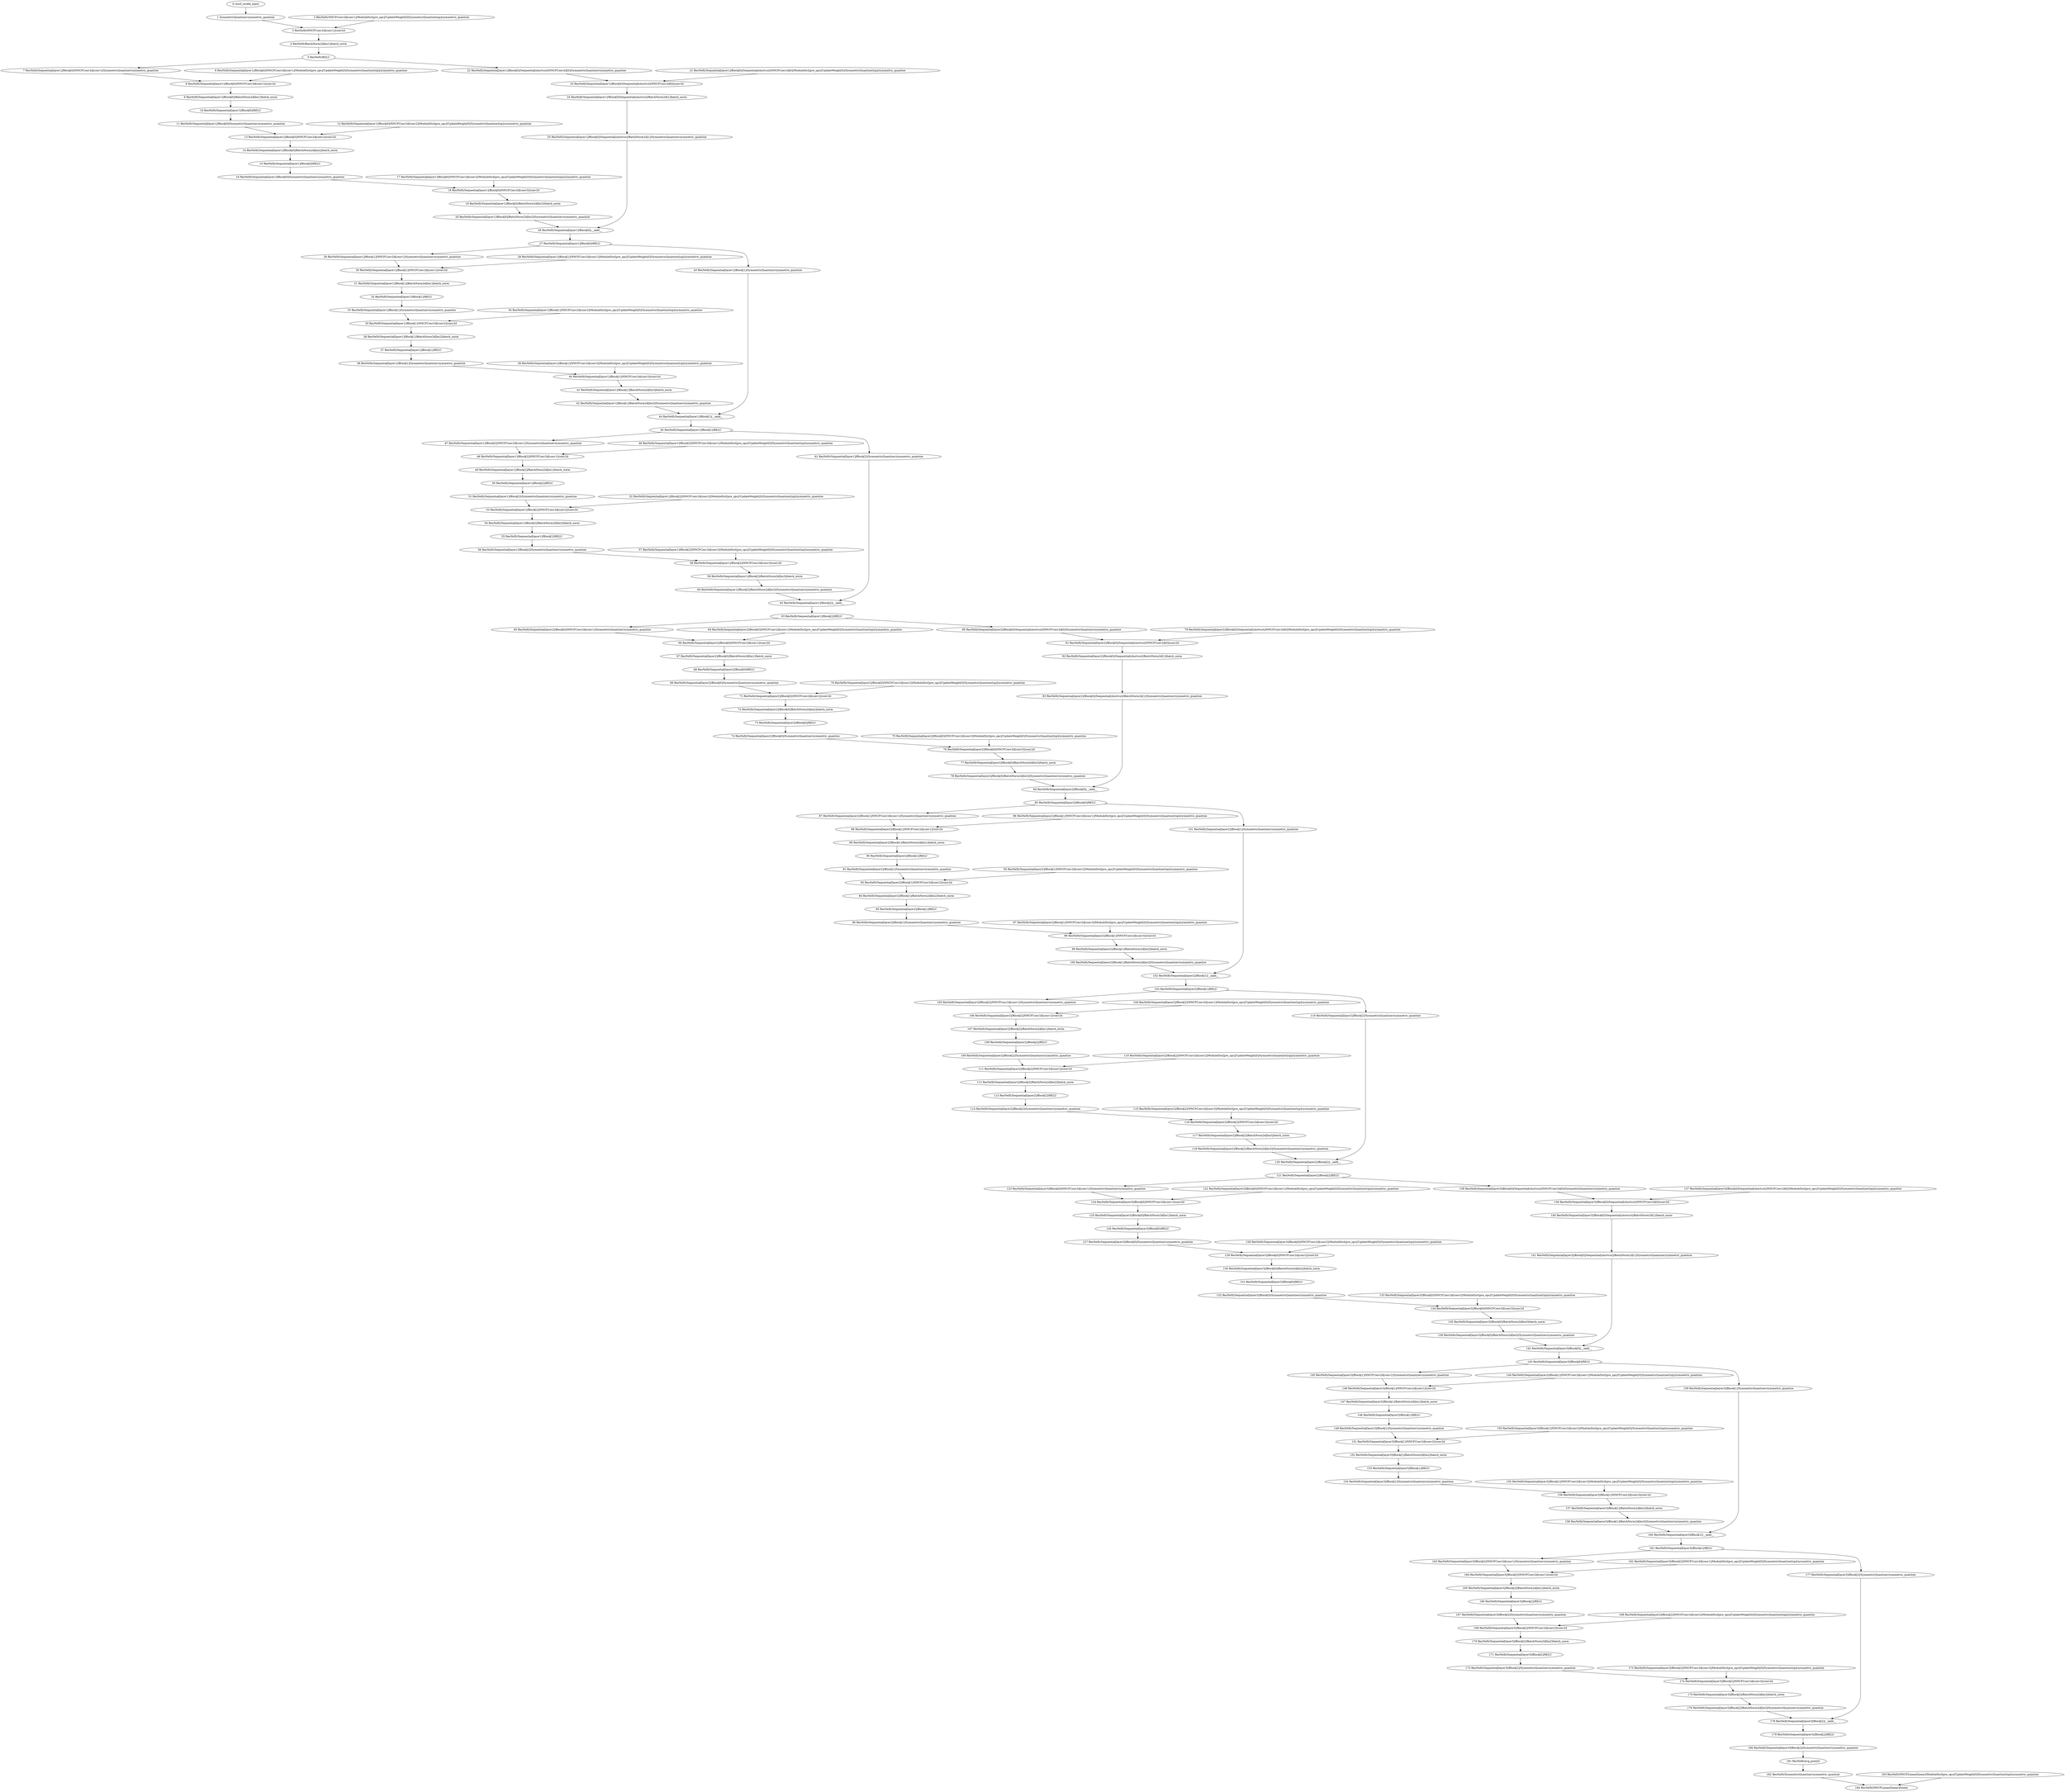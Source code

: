strict digraph  {
"0 /nncf_model_input" [id=0, scope="", type=nncf_model_input];
"1 SymmetricQuantizer/symmetric_quantize" [id=1, scope=SymmetricQuantizer, type=symmetric_quantize];
"2 ResNeXt/NNCFConv2d[conv1]/ModuleDict[pre_ops]/UpdateWeight[0]/SymmetricQuantizer[op]/symmetric_quantize" [id=2, scope="ResNeXt/NNCFConv2d[conv1]/ModuleDict[pre_ops]/UpdateWeight[0]/SymmetricQuantizer[op]", type=symmetric_quantize];
"3 ResNeXt/NNCFConv2d[conv1]/conv2d" [id=3, scope="ResNeXt/NNCFConv2d[conv1]", type=conv2d];
"4 ResNeXt/BatchNorm2d[bn1]/batch_norm" [id=4, scope="ResNeXt/BatchNorm2d[bn1]", type=batch_norm];
"5 ResNeXt/RELU" [id=5, scope=ResNeXt, type=RELU];
"6 ResNeXt/Sequential[layer1]/Block[0]/NNCFConv2d[conv1]/ModuleDict[pre_ops]/UpdateWeight[0]/SymmetricQuantizer[op]/symmetric_quantize" [id=6, scope="ResNeXt/Sequential[layer1]/Block[0]/NNCFConv2d[conv1]/ModuleDict[pre_ops]/UpdateWeight[0]/SymmetricQuantizer[op]", type=symmetric_quantize];
"7 ResNeXt/Sequential[layer1]/Block[0]/NNCFConv2d[conv1]/SymmetricQuantizer/symmetric_quantize" [id=7, scope="ResNeXt/Sequential[layer1]/Block[0]/NNCFConv2d[conv1]/SymmetricQuantizer", type=symmetric_quantize];
"8 ResNeXt/Sequential[layer1]/Block[0]/NNCFConv2d[conv1]/conv2d" [id=8, scope="ResNeXt/Sequential[layer1]/Block[0]/NNCFConv2d[conv1]", type=conv2d];
"9 ResNeXt/Sequential[layer1]/Block[0]/BatchNorm2d[bn1]/batch_norm" [id=9, scope="ResNeXt/Sequential[layer1]/Block[0]/BatchNorm2d[bn1]", type=batch_norm];
"10 ResNeXt/Sequential[layer1]/Block[0]/RELU" [id=10, scope="ResNeXt/Sequential[layer1]/Block[0]", type=RELU];
"11 ResNeXt/Sequential[layer1]/Block[0]/SymmetricQuantizer/symmetric_quantize" [id=11, scope="ResNeXt/Sequential[layer1]/Block[0]/SymmetricQuantizer", type=symmetric_quantize];
"12 ResNeXt/Sequential[layer1]/Block[0]/NNCFConv2d[conv2]/ModuleDict[pre_ops]/UpdateWeight[0]/SymmetricQuantizer[op]/symmetric_quantize" [id=12, scope="ResNeXt/Sequential[layer1]/Block[0]/NNCFConv2d[conv2]/ModuleDict[pre_ops]/UpdateWeight[0]/SymmetricQuantizer[op]", type=symmetric_quantize];
"13 ResNeXt/Sequential[layer1]/Block[0]/NNCFConv2d[conv2]/conv2d" [id=13, scope="ResNeXt/Sequential[layer1]/Block[0]/NNCFConv2d[conv2]", type=conv2d];
"14 ResNeXt/Sequential[layer1]/Block[0]/BatchNorm2d[bn2]/batch_norm" [id=14, scope="ResNeXt/Sequential[layer1]/Block[0]/BatchNorm2d[bn2]", type=batch_norm];
"15 ResNeXt/Sequential[layer1]/Block[0]/RELU" [id=15, scope="ResNeXt/Sequential[layer1]/Block[0]", type=RELU];
"16 ResNeXt/Sequential[layer1]/Block[0]/SymmetricQuantizer/symmetric_quantize" [id=16, scope="ResNeXt/Sequential[layer1]/Block[0]/SymmetricQuantizer", type=symmetric_quantize];
"17 ResNeXt/Sequential[layer1]/Block[0]/NNCFConv2d[conv3]/ModuleDict[pre_ops]/UpdateWeight[0]/SymmetricQuantizer[op]/symmetric_quantize" [id=17, scope="ResNeXt/Sequential[layer1]/Block[0]/NNCFConv2d[conv3]/ModuleDict[pre_ops]/UpdateWeight[0]/SymmetricQuantizer[op]", type=symmetric_quantize];
"18 ResNeXt/Sequential[layer1]/Block[0]/NNCFConv2d[conv3]/conv2d" [id=18, scope="ResNeXt/Sequential[layer1]/Block[0]/NNCFConv2d[conv3]", type=conv2d];
"19 ResNeXt/Sequential[layer1]/Block[0]/BatchNorm2d[bn3]/batch_norm" [id=19, scope="ResNeXt/Sequential[layer1]/Block[0]/BatchNorm2d[bn3]", type=batch_norm];
"20 ResNeXt/Sequential[layer1]/Block[0]/BatchNorm2d[bn3]/SymmetricQuantizer/symmetric_quantize" [id=20, scope="ResNeXt/Sequential[layer1]/Block[0]/BatchNorm2d[bn3]/SymmetricQuantizer", type=symmetric_quantize];
"21 ResNeXt/Sequential[layer1]/Block[0]/Sequential[shortcut]/NNCFConv2d[0]/ModuleDict[pre_ops]/UpdateWeight[0]/SymmetricQuantizer[op]/symmetric_quantize" [id=21, scope="ResNeXt/Sequential[layer1]/Block[0]/Sequential[shortcut]/NNCFConv2d[0]/ModuleDict[pre_ops]/UpdateWeight[0]/SymmetricQuantizer[op]", type=symmetric_quantize];
"22 ResNeXt/Sequential[layer1]/Block[0]/Sequential[shortcut]/NNCFConv2d[0]/SymmetricQuantizer/symmetric_quantize" [id=22, scope="ResNeXt/Sequential[layer1]/Block[0]/Sequential[shortcut]/NNCFConv2d[0]/SymmetricQuantizer", type=symmetric_quantize];
"23 ResNeXt/Sequential[layer1]/Block[0]/Sequential[shortcut]/NNCFConv2d[0]/conv2d" [id=23, scope="ResNeXt/Sequential[layer1]/Block[0]/Sequential[shortcut]/NNCFConv2d[0]", type=conv2d];
"24 ResNeXt/Sequential[layer1]/Block[0]/Sequential[shortcut]/BatchNorm2d[1]/batch_norm" [id=24, scope="ResNeXt/Sequential[layer1]/Block[0]/Sequential[shortcut]/BatchNorm2d[1]", type=batch_norm];
"25 ResNeXt/Sequential[layer1]/Block[0]/Sequential[shortcut]/BatchNorm2d[1]/SymmetricQuantizer/symmetric_quantize" [id=25, scope="ResNeXt/Sequential[layer1]/Block[0]/Sequential[shortcut]/BatchNorm2d[1]/SymmetricQuantizer", type=symmetric_quantize];
"26 ResNeXt/Sequential[layer1]/Block[0]/__iadd__" [id=26, scope="ResNeXt/Sequential[layer1]/Block[0]", type=__iadd__];
"27 ResNeXt/Sequential[layer1]/Block[0]/RELU" [id=27, scope="ResNeXt/Sequential[layer1]/Block[0]", type=RELU];
"28 ResNeXt/Sequential[layer1]/Block[1]/NNCFConv2d[conv1]/ModuleDict[pre_ops]/UpdateWeight[0]/SymmetricQuantizer[op]/symmetric_quantize" [id=28, scope="ResNeXt/Sequential[layer1]/Block[1]/NNCFConv2d[conv1]/ModuleDict[pre_ops]/UpdateWeight[0]/SymmetricQuantizer[op]", type=symmetric_quantize];
"29 ResNeXt/Sequential[layer1]/Block[1]/NNCFConv2d[conv1]/SymmetricQuantizer/symmetric_quantize" [id=29, scope="ResNeXt/Sequential[layer1]/Block[1]/NNCFConv2d[conv1]/SymmetricQuantizer", type=symmetric_quantize];
"30 ResNeXt/Sequential[layer1]/Block[1]/NNCFConv2d[conv1]/conv2d" [id=30, scope="ResNeXt/Sequential[layer1]/Block[1]/NNCFConv2d[conv1]", type=conv2d];
"31 ResNeXt/Sequential[layer1]/Block[1]/BatchNorm2d[bn1]/batch_norm" [id=31, scope="ResNeXt/Sequential[layer1]/Block[1]/BatchNorm2d[bn1]", type=batch_norm];
"32 ResNeXt/Sequential[layer1]/Block[1]/RELU" [id=32, scope="ResNeXt/Sequential[layer1]/Block[1]", type=RELU];
"33 ResNeXt/Sequential[layer1]/Block[1]/SymmetricQuantizer/symmetric_quantize" [id=33, scope="ResNeXt/Sequential[layer1]/Block[1]/SymmetricQuantizer", type=symmetric_quantize];
"34 ResNeXt/Sequential[layer1]/Block[1]/NNCFConv2d[conv2]/ModuleDict[pre_ops]/UpdateWeight[0]/SymmetricQuantizer[op]/symmetric_quantize" [id=34, scope="ResNeXt/Sequential[layer1]/Block[1]/NNCFConv2d[conv2]/ModuleDict[pre_ops]/UpdateWeight[0]/SymmetricQuantizer[op]", type=symmetric_quantize];
"35 ResNeXt/Sequential[layer1]/Block[1]/NNCFConv2d[conv2]/conv2d" [id=35, scope="ResNeXt/Sequential[layer1]/Block[1]/NNCFConv2d[conv2]", type=conv2d];
"36 ResNeXt/Sequential[layer1]/Block[1]/BatchNorm2d[bn2]/batch_norm" [id=36, scope="ResNeXt/Sequential[layer1]/Block[1]/BatchNorm2d[bn2]", type=batch_norm];
"37 ResNeXt/Sequential[layer1]/Block[1]/RELU" [id=37, scope="ResNeXt/Sequential[layer1]/Block[1]", type=RELU];
"38 ResNeXt/Sequential[layer1]/Block[1]/SymmetricQuantizer/symmetric_quantize" [id=38, scope="ResNeXt/Sequential[layer1]/Block[1]/SymmetricQuantizer", type=symmetric_quantize];
"39 ResNeXt/Sequential[layer1]/Block[1]/NNCFConv2d[conv3]/ModuleDict[pre_ops]/UpdateWeight[0]/SymmetricQuantizer[op]/symmetric_quantize" [id=39, scope="ResNeXt/Sequential[layer1]/Block[1]/NNCFConv2d[conv3]/ModuleDict[pre_ops]/UpdateWeight[0]/SymmetricQuantizer[op]", type=symmetric_quantize];
"40 ResNeXt/Sequential[layer1]/Block[1]/NNCFConv2d[conv3]/conv2d" [id=40, scope="ResNeXt/Sequential[layer1]/Block[1]/NNCFConv2d[conv3]", type=conv2d];
"41 ResNeXt/Sequential[layer1]/Block[1]/BatchNorm2d[bn3]/batch_norm" [id=41, scope="ResNeXt/Sequential[layer1]/Block[1]/BatchNorm2d[bn3]", type=batch_norm];
"42 ResNeXt/Sequential[layer1]/Block[1]/BatchNorm2d[bn3]/SymmetricQuantizer/symmetric_quantize" [id=42, scope="ResNeXt/Sequential[layer1]/Block[1]/BatchNorm2d[bn3]/SymmetricQuantizer", type=symmetric_quantize];
"43 ResNeXt/Sequential[layer1]/Block[1]/SymmetricQuantizer/symmetric_quantize" [id=43, scope="ResNeXt/Sequential[layer1]/Block[1]/SymmetricQuantizer", type=symmetric_quantize];
"44 ResNeXt/Sequential[layer1]/Block[1]/__iadd__" [id=44, scope="ResNeXt/Sequential[layer1]/Block[1]", type=__iadd__];
"45 ResNeXt/Sequential[layer1]/Block[1]/RELU" [id=45, scope="ResNeXt/Sequential[layer1]/Block[1]", type=RELU];
"46 ResNeXt/Sequential[layer1]/Block[2]/NNCFConv2d[conv1]/ModuleDict[pre_ops]/UpdateWeight[0]/SymmetricQuantizer[op]/symmetric_quantize" [id=46, scope="ResNeXt/Sequential[layer1]/Block[2]/NNCFConv2d[conv1]/ModuleDict[pre_ops]/UpdateWeight[0]/SymmetricQuantizer[op]", type=symmetric_quantize];
"47 ResNeXt/Sequential[layer1]/Block[2]/NNCFConv2d[conv1]/SymmetricQuantizer/symmetric_quantize" [id=47, scope="ResNeXt/Sequential[layer1]/Block[2]/NNCFConv2d[conv1]/SymmetricQuantizer", type=symmetric_quantize];
"48 ResNeXt/Sequential[layer1]/Block[2]/NNCFConv2d[conv1]/conv2d" [id=48, scope="ResNeXt/Sequential[layer1]/Block[2]/NNCFConv2d[conv1]", type=conv2d];
"49 ResNeXt/Sequential[layer1]/Block[2]/BatchNorm2d[bn1]/batch_norm" [id=49, scope="ResNeXt/Sequential[layer1]/Block[2]/BatchNorm2d[bn1]", type=batch_norm];
"50 ResNeXt/Sequential[layer1]/Block[2]/RELU" [id=50, scope="ResNeXt/Sequential[layer1]/Block[2]", type=RELU];
"51 ResNeXt/Sequential[layer1]/Block[2]/SymmetricQuantizer/symmetric_quantize" [id=51, scope="ResNeXt/Sequential[layer1]/Block[2]/SymmetricQuantizer", type=symmetric_quantize];
"52 ResNeXt/Sequential[layer1]/Block[2]/NNCFConv2d[conv2]/ModuleDict[pre_ops]/UpdateWeight[0]/SymmetricQuantizer[op]/symmetric_quantize" [id=52, scope="ResNeXt/Sequential[layer1]/Block[2]/NNCFConv2d[conv2]/ModuleDict[pre_ops]/UpdateWeight[0]/SymmetricQuantizer[op]", type=symmetric_quantize];
"53 ResNeXt/Sequential[layer1]/Block[2]/NNCFConv2d[conv2]/conv2d" [id=53, scope="ResNeXt/Sequential[layer1]/Block[2]/NNCFConv2d[conv2]", type=conv2d];
"54 ResNeXt/Sequential[layer1]/Block[2]/BatchNorm2d[bn2]/batch_norm" [id=54, scope="ResNeXt/Sequential[layer1]/Block[2]/BatchNorm2d[bn2]", type=batch_norm];
"55 ResNeXt/Sequential[layer1]/Block[2]/RELU" [id=55, scope="ResNeXt/Sequential[layer1]/Block[2]", type=RELU];
"56 ResNeXt/Sequential[layer1]/Block[2]/SymmetricQuantizer/symmetric_quantize" [id=56, scope="ResNeXt/Sequential[layer1]/Block[2]/SymmetricQuantizer", type=symmetric_quantize];
"57 ResNeXt/Sequential[layer1]/Block[2]/NNCFConv2d[conv3]/ModuleDict[pre_ops]/UpdateWeight[0]/SymmetricQuantizer[op]/symmetric_quantize" [id=57, scope="ResNeXt/Sequential[layer1]/Block[2]/NNCFConv2d[conv3]/ModuleDict[pre_ops]/UpdateWeight[0]/SymmetricQuantizer[op]", type=symmetric_quantize];
"58 ResNeXt/Sequential[layer1]/Block[2]/NNCFConv2d[conv3]/conv2d" [id=58, scope="ResNeXt/Sequential[layer1]/Block[2]/NNCFConv2d[conv3]", type=conv2d];
"59 ResNeXt/Sequential[layer1]/Block[2]/BatchNorm2d[bn3]/batch_norm" [id=59, scope="ResNeXt/Sequential[layer1]/Block[2]/BatchNorm2d[bn3]", type=batch_norm];
"60 ResNeXt/Sequential[layer1]/Block[2]/BatchNorm2d[bn3]/SymmetricQuantizer/symmetric_quantize" [id=60, scope="ResNeXt/Sequential[layer1]/Block[2]/BatchNorm2d[bn3]/SymmetricQuantizer", type=symmetric_quantize];
"61 ResNeXt/Sequential[layer1]/Block[2]/SymmetricQuantizer/symmetric_quantize" [id=61, scope="ResNeXt/Sequential[layer1]/Block[2]/SymmetricQuantizer", type=symmetric_quantize];
"62 ResNeXt/Sequential[layer1]/Block[2]/__iadd__" [id=62, scope="ResNeXt/Sequential[layer1]/Block[2]", type=__iadd__];
"63 ResNeXt/Sequential[layer1]/Block[2]/RELU" [id=63, scope="ResNeXt/Sequential[layer1]/Block[2]", type=RELU];
"64 ResNeXt/Sequential[layer2]/Block[0]/NNCFConv2d[conv1]/ModuleDict[pre_ops]/UpdateWeight[0]/SymmetricQuantizer[op]/symmetric_quantize" [id=64, scope="ResNeXt/Sequential[layer2]/Block[0]/NNCFConv2d[conv1]/ModuleDict[pre_ops]/UpdateWeight[0]/SymmetricQuantizer[op]", type=symmetric_quantize];
"65 ResNeXt/Sequential[layer2]/Block[0]/NNCFConv2d[conv1]/SymmetricQuantizer/symmetric_quantize" [id=65, scope="ResNeXt/Sequential[layer2]/Block[0]/NNCFConv2d[conv1]/SymmetricQuantizer", type=symmetric_quantize];
"66 ResNeXt/Sequential[layer2]/Block[0]/NNCFConv2d[conv1]/conv2d" [id=66, scope="ResNeXt/Sequential[layer2]/Block[0]/NNCFConv2d[conv1]", type=conv2d];
"67 ResNeXt/Sequential[layer2]/Block[0]/BatchNorm2d[bn1]/batch_norm" [id=67, scope="ResNeXt/Sequential[layer2]/Block[0]/BatchNorm2d[bn1]", type=batch_norm];
"68 ResNeXt/Sequential[layer2]/Block[0]/RELU" [id=68, scope="ResNeXt/Sequential[layer2]/Block[0]", type=RELU];
"69 ResNeXt/Sequential[layer2]/Block[0]/SymmetricQuantizer/symmetric_quantize" [id=69, scope="ResNeXt/Sequential[layer2]/Block[0]/SymmetricQuantizer", type=symmetric_quantize];
"70 ResNeXt/Sequential[layer2]/Block[0]/NNCFConv2d[conv2]/ModuleDict[pre_ops]/UpdateWeight[0]/SymmetricQuantizer[op]/symmetric_quantize" [id=70, scope="ResNeXt/Sequential[layer2]/Block[0]/NNCFConv2d[conv2]/ModuleDict[pre_ops]/UpdateWeight[0]/SymmetricQuantizer[op]", type=symmetric_quantize];
"71 ResNeXt/Sequential[layer2]/Block[0]/NNCFConv2d[conv2]/conv2d" [id=71, scope="ResNeXt/Sequential[layer2]/Block[0]/NNCFConv2d[conv2]", type=conv2d];
"72 ResNeXt/Sequential[layer2]/Block[0]/BatchNorm2d[bn2]/batch_norm" [id=72, scope="ResNeXt/Sequential[layer2]/Block[0]/BatchNorm2d[bn2]", type=batch_norm];
"73 ResNeXt/Sequential[layer2]/Block[0]/RELU" [id=73, scope="ResNeXt/Sequential[layer2]/Block[0]", type=RELU];
"74 ResNeXt/Sequential[layer2]/Block[0]/SymmetricQuantizer/symmetric_quantize" [id=74, scope="ResNeXt/Sequential[layer2]/Block[0]/SymmetricQuantizer", type=symmetric_quantize];
"75 ResNeXt/Sequential[layer2]/Block[0]/NNCFConv2d[conv3]/ModuleDict[pre_ops]/UpdateWeight[0]/SymmetricQuantizer[op]/symmetric_quantize" [id=75, scope="ResNeXt/Sequential[layer2]/Block[0]/NNCFConv2d[conv3]/ModuleDict[pre_ops]/UpdateWeight[0]/SymmetricQuantizer[op]", type=symmetric_quantize];
"76 ResNeXt/Sequential[layer2]/Block[0]/NNCFConv2d[conv3]/conv2d" [id=76, scope="ResNeXt/Sequential[layer2]/Block[0]/NNCFConv2d[conv3]", type=conv2d];
"77 ResNeXt/Sequential[layer2]/Block[0]/BatchNorm2d[bn3]/batch_norm" [id=77, scope="ResNeXt/Sequential[layer2]/Block[0]/BatchNorm2d[bn3]", type=batch_norm];
"78 ResNeXt/Sequential[layer2]/Block[0]/BatchNorm2d[bn3]/SymmetricQuantizer/symmetric_quantize" [id=78, scope="ResNeXt/Sequential[layer2]/Block[0]/BatchNorm2d[bn3]/SymmetricQuantizer", type=symmetric_quantize];
"79 ResNeXt/Sequential[layer2]/Block[0]/Sequential[shortcut]/NNCFConv2d[0]/ModuleDict[pre_ops]/UpdateWeight[0]/SymmetricQuantizer[op]/symmetric_quantize" [id=79, scope="ResNeXt/Sequential[layer2]/Block[0]/Sequential[shortcut]/NNCFConv2d[0]/ModuleDict[pre_ops]/UpdateWeight[0]/SymmetricQuantizer[op]", type=symmetric_quantize];
"80 ResNeXt/Sequential[layer2]/Block[0]/Sequential[shortcut]/NNCFConv2d[0]/SymmetricQuantizer/symmetric_quantize" [id=80, scope="ResNeXt/Sequential[layer2]/Block[0]/Sequential[shortcut]/NNCFConv2d[0]/SymmetricQuantizer", type=symmetric_quantize];
"81 ResNeXt/Sequential[layer2]/Block[0]/Sequential[shortcut]/NNCFConv2d[0]/conv2d" [id=81, scope="ResNeXt/Sequential[layer2]/Block[0]/Sequential[shortcut]/NNCFConv2d[0]", type=conv2d];
"82 ResNeXt/Sequential[layer2]/Block[0]/Sequential[shortcut]/BatchNorm2d[1]/batch_norm" [id=82, scope="ResNeXt/Sequential[layer2]/Block[0]/Sequential[shortcut]/BatchNorm2d[1]", type=batch_norm];
"83 ResNeXt/Sequential[layer2]/Block[0]/Sequential[shortcut]/BatchNorm2d[1]/SymmetricQuantizer/symmetric_quantize" [id=83, scope="ResNeXt/Sequential[layer2]/Block[0]/Sequential[shortcut]/BatchNorm2d[1]/SymmetricQuantizer", type=symmetric_quantize];
"84 ResNeXt/Sequential[layer2]/Block[0]/__iadd__" [id=84, scope="ResNeXt/Sequential[layer2]/Block[0]", type=__iadd__];
"85 ResNeXt/Sequential[layer2]/Block[0]/RELU" [id=85, scope="ResNeXt/Sequential[layer2]/Block[0]", type=RELU];
"86 ResNeXt/Sequential[layer2]/Block[1]/NNCFConv2d[conv1]/ModuleDict[pre_ops]/UpdateWeight[0]/SymmetricQuantizer[op]/symmetric_quantize" [id=86, scope="ResNeXt/Sequential[layer2]/Block[1]/NNCFConv2d[conv1]/ModuleDict[pre_ops]/UpdateWeight[0]/SymmetricQuantizer[op]", type=symmetric_quantize];
"87 ResNeXt/Sequential[layer2]/Block[1]/NNCFConv2d[conv1]/SymmetricQuantizer/symmetric_quantize" [id=87, scope="ResNeXt/Sequential[layer2]/Block[1]/NNCFConv2d[conv1]/SymmetricQuantizer", type=symmetric_quantize];
"88 ResNeXt/Sequential[layer2]/Block[1]/NNCFConv2d[conv1]/conv2d" [id=88, scope="ResNeXt/Sequential[layer2]/Block[1]/NNCFConv2d[conv1]", type=conv2d];
"89 ResNeXt/Sequential[layer2]/Block[1]/BatchNorm2d[bn1]/batch_norm" [id=89, scope="ResNeXt/Sequential[layer2]/Block[1]/BatchNorm2d[bn1]", type=batch_norm];
"90 ResNeXt/Sequential[layer2]/Block[1]/RELU" [id=90, scope="ResNeXt/Sequential[layer2]/Block[1]", type=RELU];
"91 ResNeXt/Sequential[layer2]/Block[1]/SymmetricQuantizer/symmetric_quantize" [id=91, scope="ResNeXt/Sequential[layer2]/Block[1]/SymmetricQuantizer", type=symmetric_quantize];
"92 ResNeXt/Sequential[layer2]/Block[1]/NNCFConv2d[conv2]/ModuleDict[pre_ops]/UpdateWeight[0]/SymmetricQuantizer[op]/symmetric_quantize" [id=92, scope="ResNeXt/Sequential[layer2]/Block[1]/NNCFConv2d[conv2]/ModuleDict[pre_ops]/UpdateWeight[0]/SymmetricQuantizer[op]", type=symmetric_quantize];
"93 ResNeXt/Sequential[layer2]/Block[1]/NNCFConv2d[conv2]/conv2d" [id=93, scope="ResNeXt/Sequential[layer2]/Block[1]/NNCFConv2d[conv2]", type=conv2d];
"94 ResNeXt/Sequential[layer2]/Block[1]/BatchNorm2d[bn2]/batch_norm" [id=94, scope="ResNeXt/Sequential[layer2]/Block[1]/BatchNorm2d[bn2]", type=batch_norm];
"95 ResNeXt/Sequential[layer2]/Block[1]/RELU" [id=95, scope="ResNeXt/Sequential[layer2]/Block[1]", type=RELU];
"96 ResNeXt/Sequential[layer2]/Block[1]/SymmetricQuantizer/symmetric_quantize" [id=96, scope="ResNeXt/Sequential[layer2]/Block[1]/SymmetricQuantizer", type=symmetric_quantize];
"97 ResNeXt/Sequential[layer2]/Block[1]/NNCFConv2d[conv3]/ModuleDict[pre_ops]/UpdateWeight[0]/SymmetricQuantizer[op]/symmetric_quantize" [id=97, scope="ResNeXt/Sequential[layer2]/Block[1]/NNCFConv2d[conv3]/ModuleDict[pre_ops]/UpdateWeight[0]/SymmetricQuantizer[op]", type=symmetric_quantize];
"98 ResNeXt/Sequential[layer2]/Block[1]/NNCFConv2d[conv3]/conv2d" [id=98, scope="ResNeXt/Sequential[layer2]/Block[1]/NNCFConv2d[conv3]", type=conv2d];
"99 ResNeXt/Sequential[layer2]/Block[1]/BatchNorm2d[bn3]/batch_norm" [id=99, scope="ResNeXt/Sequential[layer2]/Block[1]/BatchNorm2d[bn3]", type=batch_norm];
"100 ResNeXt/Sequential[layer2]/Block[1]/BatchNorm2d[bn3]/SymmetricQuantizer/symmetric_quantize" [id=100, scope="ResNeXt/Sequential[layer2]/Block[1]/BatchNorm2d[bn3]/SymmetricQuantizer", type=symmetric_quantize];
"101 ResNeXt/Sequential[layer2]/Block[1]/SymmetricQuantizer/symmetric_quantize" [id=101, scope="ResNeXt/Sequential[layer2]/Block[1]/SymmetricQuantizer", type=symmetric_quantize];
"102 ResNeXt/Sequential[layer2]/Block[1]/__iadd__" [id=102, scope="ResNeXt/Sequential[layer2]/Block[1]", type=__iadd__];
"103 ResNeXt/Sequential[layer2]/Block[1]/RELU" [id=103, scope="ResNeXt/Sequential[layer2]/Block[1]", type=RELU];
"104 ResNeXt/Sequential[layer2]/Block[2]/NNCFConv2d[conv1]/ModuleDict[pre_ops]/UpdateWeight[0]/SymmetricQuantizer[op]/symmetric_quantize" [id=104, scope="ResNeXt/Sequential[layer2]/Block[2]/NNCFConv2d[conv1]/ModuleDict[pre_ops]/UpdateWeight[0]/SymmetricQuantizer[op]", type=symmetric_quantize];
"105 ResNeXt/Sequential[layer2]/Block[2]/NNCFConv2d[conv1]/SymmetricQuantizer/symmetric_quantize" [id=105, scope="ResNeXt/Sequential[layer2]/Block[2]/NNCFConv2d[conv1]/SymmetricQuantizer", type=symmetric_quantize];
"106 ResNeXt/Sequential[layer2]/Block[2]/NNCFConv2d[conv1]/conv2d" [id=106, scope="ResNeXt/Sequential[layer2]/Block[2]/NNCFConv2d[conv1]", type=conv2d];
"107 ResNeXt/Sequential[layer2]/Block[2]/BatchNorm2d[bn1]/batch_norm" [id=107, scope="ResNeXt/Sequential[layer2]/Block[2]/BatchNorm2d[bn1]", type=batch_norm];
"108 ResNeXt/Sequential[layer2]/Block[2]/RELU" [id=108, scope="ResNeXt/Sequential[layer2]/Block[2]", type=RELU];
"109 ResNeXt/Sequential[layer2]/Block[2]/SymmetricQuantizer/symmetric_quantize" [id=109, scope="ResNeXt/Sequential[layer2]/Block[2]/SymmetricQuantizer", type=symmetric_quantize];
"110 ResNeXt/Sequential[layer2]/Block[2]/NNCFConv2d[conv2]/ModuleDict[pre_ops]/UpdateWeight[0]/SymmetricQuantizer[op]/symmetric_quantize" [id=110, scope="ResNeXt/Sequential[layer2]/Block[2]/NNCFConv2d[conv2]/ModuleDict[pre_ops]/UpdateWeight[0]/SymmetricQuantizer[op]", type=symmetric_quantize];
"111 ResNeXt/Sequential[layer2]/Block[2]/NNCFConv2d[conv2]/conv2d" [id=111, scope="ResNeXt/Sequential[layer2]/Block[2]/NNCFConv2d[conv2]", type=conv2d];
"112 ResNeXt/Sequential[layer2]/Block[2]/BatchNorm2d[bn2]/batch_norm" [id=112, scope="ResNeXt/Sequential[layer2]/Block[2]/BatchNorm2d[bn2]", type=batch_norm];
"113 ResNeXt/Sequential[layer2]/Block[2]/RELU" [id=113, scope="ResNeXt/Sequential[layer2]/Block[2]", type=RELU];
"114 ResNeXt/Sequential[layer2]/Block[2]/SymmetricQuantizer/symmetric_quantize" [id=114, scope="ResNeXt/Sequential[layer2]/Block[2]/SymmetricQuantizer", type=symmetric_quantize];
"115 ResNeXt/Sequential[layer2]/Block[2]/NNCFConv2d[conv3]/ModuleDict[pre_ops]/UpdateWeight[0]/SymmetricQuantizer[op]/symmetric_quantize" [id=115, scope="ResNeXt/Sequential[layer2]/Block[2]/NNCFConv2d[conv3]/ModuleDict[pre_ops]/UpdateWeight[0]/SymmetricQuantizer[op]", type=symmetric_quantize];
"116 ResNeXt/Sequential[layer2]/Block[2]/NNCFConv2d[conv3]/conv2d" [id=116, scope="ResNeXt/Sequential[layer2]/Block[2]/NNCFConv2d[conv3]", type=conv2d];
"117 ResNeXt/Sequential[layer2]/Block[2]/BatchNorm2d[bn3]/batch_norm" [id=117, scope="ResNeXt/Sequential[layer2]/Block[2]/BatchNorm2d[bn3]", type=batch_norm];
"118 ResNeXt/Sequential[layer2]/Block[2]/BatchNorm2d[bn3]/SymmetricQuantizer/symmetric_quantize" [id=118, scope="ResNeXt/Sequential[layer2]/Block[2]/BatchNorm2d[bn3]/SymmetricQuantizer", type=symmetric_quantize];
"119 ResNeXt/Sequential[layer2]/Block[2]/SymmetricQuantizer/symmetric_quantize" [id=119, scope="ResNeXt/Sequential[layer2]/Block[2]/SymmetricQuantizer", type=symmetric_quantize];
"120 ResNeXt/Sequential[layer2]/Block[2]/__iadd__" [id=120, scope="ResNeXt/Sequential[layer2]/Block[2]", type=__iadd__];
"121 ResNeXt/Sequential[layer2]/Block[2]/RELU" [id=121, scope="ResNeXt/Sequential[layer2]/Block[2]", type=RELU];
"122 ResNeXt/Sequential[layer3]/Block[0]/NNCFConv2d[conv1]/ModuleDict[pre_ops]/UpdateWeight[0]/SymmetricQuantizer[op]/symmetric_quantize" [id=122, scope="ResNeXt/Sequential[layer3]/Block[0]/NNCFConv2d[conv1]/ModuleDict[pre_ops]/UpdateWeight[0]/SymmetricQuantizer[op]", type=symmetric_quantize];
"123 ResNeXt/Sequential[layer3]/Block[0]/NNCFConv2d[conv1]/SymmetricQuantizer/symmetric_quantize" [id=123, scope="ResNeXt/Sequential[layer3]/Block[0]/NNCFConv2d[conv1]/SymmetricQuantizer", type=symmetric_quantize];
"124 ResNeXt/Sequential[layer3]/Block[0]/NNCFConv2d[conv1]/conv2d" [id=124, scope="ResNeXt/Sequential[layer3]/Block[0]/NNCFConv2d[conv1]", type=conv2d];
"125 ResNeXt/Sequential[layer3]/Block[0]/BatchNorm2d[bn1]/batch_norm" [id=125, scope="ResNeXt/Sequential[layer3]/Block[0]/BatchNorm2d[bn1]", type=batch_norm];
"126 ResNeXt/Sequential[layer3]/Block[0]/RELU" [id=126, scope="ResNeXt/Sequential[layer3]/Block[0]", type=RELU];
"127 ResNeXt/Sequential[layer3]/Block[0]/SymmetricQuantizer/symmetric_quantize" [id=127, scope="ResNeXt/Sequential[layer3]/Block[0]/SymmetricQuantizer", type=symmetric_quantize];
"128 ResNeXt/Sequential[layer3]/Block[0]/NNCFConv2d[conv2]/ModuleDict[pre_ops]/UpdateWeight[0]/SymmetricQuantizer[op]/symmetric_quantize" [id=128, scope="ResNeXt/Sequential[layer3]/Block[0]/NNCFConv2d[conv2]/ModuleDict[pre_ops]/UpdateWeight[0]/SymmetricQuantizer[op]", type=symmetric_quantize];
"129 ResNeXt/Sequential[layer3]/Block[0]/NNCFConv2d[conv2]/conv2d" [id=129, scope="ResNeXt/Sequential[layer3]/Block[0]/NNCFConv2d[conv2]", type=conv2d];
"130 ResNeXt/Sequential[layer3]/Block[0]/BatchNorm2d[bn2]/batch_norm" [id=130, scope="ResNeXt/Sequential[layer3]/Block[0]/BatchNorm2d[bn2]", type=batch_norm];
"131 ResNeXt/Sequential[layer3]/Block[0]/RELU" [id=131, scope="ResNeXt/Sequential[layer3]/Block[0]", type=RELU];
"132 ResNeXt/Sequential[layer3]/Block[0]/SymmetricQuantizer/symmetric_quantize" [id=132, scope="ResNeXt/Sequential[layer3]/Block[0]/SymmetricQuantizer", type=symmetric_quantize];
"133 ResNeXt/Sequential[layer3]/Block[0]/NNCFConv2d[conv3]/ModuleDict[pre_ops]/UpdateWeight[0]/SymmetricQuantizer[op]/symmetric_quantize" [id=133, scope="ResNeXt/Sequential[layer3]/Block[0]/NNCFConv2d[conv3]/ModuleDict[pre_ops]/UpdateWeight[0]/SymmetricQuantizer[op]", type=symmetric_quantize];
"134 ResNeXt/Sequential[layer3]/Block[0]/NNCFConv2d[conv3]/conv2d" [id=134, scope="ResNeXt/Sequential[layer3]/Block[0]/NNCFConv2d[conv3]", type=conv2d];
"135 ResNeXt/Sequential[layer3]/Block[0]/BatchNorm2d[bn3]/batch_norm" [id=135, scope="ResNeXt/Sequential[layer3]/Block[0]/BatchNorm2d[bn3]", type=batch_norm];
"136 ResNeXt/Sequential[layer3]/Block[0]/BatchNorm2d[bn3]/SymmetricQuantizer/symmetric_quantize" [id=136, scope="ResNeXt/Sequential[layer3]/Block[0]/BatchNorm2d[bn3]/SymmetricQuantizer", type=symmetric_quantize];
"137 ResNeXt/Sequential[layer3]/Block[0]/Sequential[shortcut]/NNCFConv2d[0]/ModuleDict[pre_ops]/UpdateWeight[0]/SymmetricQuantizer[op]/symmetric_quantize" [id=137, scope="ResNeXt/Sequential[layer3]/Block[0]/Sequential[shortcut]/NNCFConv2d[0]/ModuleDict[pre_ops]/UpdateWeight[0]/SymmetricQuantizer[op]", type=symmetric_quantize];
"138 ResNeXt/Sequential[layer3]/Block[0]/Sequential[shortcut]/NNCFConv2d[0]/SymmetricQuantizer/symmetric_quantize" [id=138, scope="ResNeXt/Sequential[layer3]/Block[0]/Sequential[shortcut]/NNCFConv2d[0]/SymmetricQuantizer", type=symmetric_quantize];
"139 ResNeXt/Sequential[layer3]/Block[0]/Sequential[shortcut]/NNCFConv2d[0]/conv2d" [id=139, scope="ResNeXt/Sequential[layer3]/Block[0]/Sequential[shortcut]/NNCFConv2d[0]", type=conv2d];
"140 ResNeXt/Sequential[layer3]/Block[0]/Sequential[shortcut]/BatchNorm2d[1]/batch_norm" [id=140, scope="ResNeXt/Sequential[layer3]/Block[0]/Sequential[shortcut]/BatchNorm2d[1]", type=batch_norm];
"141 ResNeXt/Sequential[layer3]/Block[0]/Sequential[shortcut]/BatchNorm2d[1]/SymmetricQuantizer/symmetric_quantize" [id=141, scope="ResNeXt/Sequential[layer3]/Block[0]/Sequential[shortcut]/BatchNorm2d[1]/SymmetricQuantizer", type=symmetric_quantize];
"142 ResNeXt/Sequential[layer3]/Block[0]/__iadd__" [id=142, scope="ResNeXt/Sequential[layer3]/Block[0]", type=__iadd__];
"143 ResNeXt/Sequential[layer3]/Block[0]/RELU" [id=143, scope="ResNeXt/Sequential[layer3]/Block[0]", type=RELU];
"144 ResNeXt/Sequential[layer3]/Block[1]/NNCFConv2d[conv1]/ModuleDict[pre_ops]/UpdateWeight[0]/SymmetricQuantizer[op]/symmetric_quantize" [id=144, scope="ResNeXt/Sequential[layer3]/Block[1]/NNCFConv2d[conv1]/ModuleDict[pre_ops]/UpdateWeight[0]/SymmetricQuantizer[op]", type=symmetric_quantize];
"145 ResNeXt/Sequential[layer3]/Block[1]/NNCFConv2d[conv1]/SymmetricQuantizer/symmetric_quantize" [id=145, scope="ResNeXt/Sequential[layer3]/Block[1]/NNCFConv2d[conv1]/SymmetricQuantizer", type=symmetric_quantize];
"146 ResNeXt/Sequential[layer3]/Block[1]/NNCFConv2d[conv1]/conv2d" [id=146, scope="ResNeXt/Sequential[layer3]/Block[1]/NNCFConv2d[conv1]", type=conv2d];
"147 ResNeXt/Sequential[layer3]/Block[1]/BatchNorm2d[bn1]/batch_norm" [id=147, scope="ResNeXt/Sequential[layer3]/Block[1]/BatchNorm2d[bn1]", type=batch_norm];
"148 ResNeXt/Sequential[layer3]/Block[1]/RELU" [id=148, scope="ResNeXt/Sequential[layer3]/Block[1]", type=RELU];
"149 ResNeXt/Sequential[layer3]/Block[1]/SymmetricQuantizer/symmetric_quantize" [id=149, scope="ResNeXt/Sequential[layer3]/Block[1]/SymmetricQuantizer", type=symmetric_quantize];
"150 ResNeXt/Sequential[layer3]/Block[1]/NNCFConv2d[conv2]/ModuleDict[pre_ops]/UpdateWeight[0]/SymmetricQuantizer[op]/symmetric_quantize" [id=150, scope="ResNeXt/Sequential[layer3]/Block[1]/NNCFConv2d[conv2]/ModuleDict[pre_ops]/UpdateWeight[0]/SymmetricQuantizer[op]", type=symmetric_quantize];
"151 ResNeXt/Sequential[layer3]/Block[1]/NNCFConv2d[conv2]/conv2d" [id=151, scope="ResNeXt/Sequential[layer3]/Block[1]/NNCFConv2d[conv2]", type=conv2d];
"152 ResNeXt/Sequential[layer3]/Block[1]/BatchNorm2d[bn2]/batch_norm" [id=152, scope="ResNeXt/Sequential[layer3]/Block[1]/BatchNorm2d[bn2]", type=batch_norm];
"153 ResNeXt/Sequential[layer3]/Block[1]/RELU" [id=153, scope="ResNeXt/Sequential[layer3]/Block[1]", type=RELU];
"154 ResNeXt/Sequential[layer3]/Block[1]/SymmetricQuantizer/symmetric_quantize" [id=154, scope="ResNeXt/Sequential[layer3]/Block[1]/SymmetricQuantizer", type=symmetric_quantize];
"155 ResNeXt/Sequential[layer3]/Block[1]/NNCFConv2d[conv3]/ModuleDict[pre_ops]/UpdateWeight[0]/SymmetricQuantizer[op]/symmetric_quantize" [id=155, scope="ResNeXt/Sequential[layer3]/Block[1]/NNCFConv2d[conv3]/ModuleDict[pre_ops]/UpdateWeight[0]/SymmetricQuantizer[op]", type=symmetric_quantize];
"156 ResNeXt/Sequential[layer3]/Block[1]/NNCFConv2d[conv3]/conv2d" [id=156, scope="ResNeXt/Sequential[layer3]/Block[1]/NNCFConv2d[conv3]", type=conv2d];
"157 ResNeXt/Sequential[layer3]/Block[1]/BatchNorm2d[bn3]/batch_norm" [id=157, scope="ResNeXt/Sequential[layer3]/Block[1]/BatchNorm2d[bn3]", type=batch_norm];
"158 ResNeXt/Sequential[layer3]/Block[1]/BatchNorm2d[bn3]/SymmetricQuantizer/symmetric_quantize" [id=158, scope="ResNeXt/Sequential[layer3]/Block[1]/BatchNorm2d[bn3]/SymmetricQuantizer", type=symmetric_quantize];
"159 ResNeXt/Sequential[layer3]/Block[1]/SymmetricQuantizer/symmetric_quantize" [id=159, scope="ResNeXt/Sequential[layer3]/Block[1]/SymmetricQuantizer", type=symmetric_quantize];
"160 ResNeXt/Sequential[layer3]/Block[1]/__iadd__" [id=160, scope="ResNeXt/Sequential[layer3]/Block[1]", type=__iadd__];
"161 ResNeXt/Sequential[layer3]/Block[1]/RELU" [id=161, scope="ResNeXt/Sequential[layer3]/Block[1]", type=RELU];
"162 ResNeXt/Sequential[layer3]/Block[2]/NNCFConv2d[conv1]/ModuleDict[pre_ops]/UpdateWeight[0]/SymmetricQuantizer[op]/symmetric_quantize" [id=162, scope="ResNeXt/Sequential[layer3]/Block[2]/NNCFConv2d[conv1]/ModuleDict[pre_ops]/UpdateWeight[0]/SymmetricQuantizer[op]", type=symmetric_quantize];
"163 ResNeXt/Sequential[layer3]/Block[2]/NNCFConv2d[conv1]/SymmetricQuantizer/symmetric_quantize" [id=163, scope="ResNeXt/Sequential[layer3]/Block[2]/NNCFConv2d[conv1]/SymmetricQuantizer", type=symmetric_quantize];
"164 ResNeXt/Sequential[layer3]/Block[2]/NNCFConv2d[conv1]/conv2d" [id=164, scope="ResNeXt/Sequential[layer3]/Block[2]/NNCFConv2d[conv1]", type=conv2d];
"165 ResNeXt/Sequential[layer3]/Block[2]/BatchNorm2d[bn1]/batch_norm" [id=165, scope="ResNeXt/Sequential[layer3]/Block[2]/BatchNorm2d[bn1]", type=batch_norm];
"166 ResNeXt/Sequential[layer3]/Block[2]/RELU" [id=166, scope="ResNeXt/Sequential[layer3]/Block[2]", type=RELU];
"167 ResNeXt/Sequential[layer3]/Block[2]/SymmetricQuantizer/symmetric_quantize" [id=167, scope="ResNeXt/Sequential[layer3]/Block[2]/SymmetricQuantizer", type=symmetric_quantize];
"168 ResNeXt/Sequential[layer3]/Block[2]/NNCFConv2d[conv2]/ModuleDict[pre_ops]/UpdateWeight[0]/SymmetricQuantizer[op]/symmetric_quantize" [id=168, scope="ResNeXt/Sequential[layer3]/Block[2]/NNCFConv2d[conv2]/ModuleDict[pre_ops]/UpdateWeight[0]/SymmetricQuantizer[op]", type=symmetric_quantize];
"169 ResNeXt/Sequential[layer3]/Block[2]/NNCFConv2d[conv2]/conv2d" [id=169, scope="ResNeXt/Sequential[layer3]/Block[2]/NNCFConv2d[conv2]", type=conv2d];
"170 ResNeXt/Sequential[layer3]/Block[2]/BatchNorm2d[bn2]/batch_norm" [id=170, scope="ResNeXt/Sequential[layer3]/Block[2]/BatchNorm2d[bn2]", type=batch_norm];
"171 ResNeXt/Sequential[layer3]/Block[2]/RELU" [id=171, scope="ResNeXt/Sequential[layer3]/Block[2]", type=RELU];
"172 ResNeXt/Sequential[layer3]/Block[2]/SymmetricQuantizer/symmetric_quantize" [id=172, scope="ResNeXt/Sequential[layer3]/Block[2]/SymmetricQuantizer", type=symmetric_quantize];
"173 ResNeXt/Sequential[layer3]/Block[2]/NNCFConv2d[conv3]/ModuleDict[pre_ops]/UpdateWeight[0]/SymmetricQuantizer[op]/symmetric_quantize" [id=173, scope="ResNeXt/Sequential[layer3]/Block[2]/NNCFConv2d[conv3]/ModuleDict[pre_ops]/UpdateWeight[0]/SymmetricQuantizer[op]", type=symmetric_quantize];
"174 ResNeXt/Sequential[layer3]/Block[2]/NNCFConv2d[conv3]/conv2d" [id=174, scope="ResNeXt/Sequential[layer3]/Block[2]/NNCFConv2d[conv3]", type=conv2d];
"175 ResNeXt/Sequential[layer3]/Block[2]/BatchNorm2d[bn3]/batch_norm" [id=175, scope="ResNeXt/Sequential[layer3]/Block[2]/BatchNorm2d[bn3]", type=batch_norm];
"176 ResNeXt/Sequential[layer3]/Block[2]/BatchNorm2d[bn3]/SymmetricQuantizer/symmetric_quantize" [id=176, scope="ResNeXt/Sequential[layer3]/Block[2]/BatchNorm2d[bn3]/SymmetricQuantizer", type=symmetric_quantize];
"177 ResNeXt/Sequential[layer3]/Block[2]/SymmetricQuantizer/symmetric_quantize" [id=177, scope="ResNeXt/Sequential[layer3]/Block[2]/SymmetricQuantizer", type=symmetric_quantize];
"178 ResNeXt/Sequential[layer3]/Block[2]/__iadd__" [id=178, scope="ResNeXt/Sequential[layer3]/Block[2]", type=__iadd__];
"179 ResNeXt/Sequential[layer3]/Block[2]/RELU" [id=179, scope="ResNeXt/Sequential[layer3]/Block[2]", type=RELU];
"180 ResNeXt/Sequential[layer3]/Block[2]/SymmetricQuantizer/symmetric_quantize" [id=180, scope="ResNeXt/Sequential[layer3]/Block[2]/SymmetricQuantizer", type=symmetric_quantize];
"181 ResNeXt/avg_pool2d" [id=181, scope=ResNeXt, type=avg_pool2d];
"182 ResNeXt/SymmetricQuantizer/symmetric_quantize" [id=182, scope="ResNeXt/SymmetricQuantizer", type=symmetric_quantize];
"183 ResNeXt/NNCFLinear[linear]/ModuleDict[pre_ops]/UpdateWeight[0]/SymmetricQuantizer[op]/symmetric_quantize" [id=183, scope="ResNeXt/NNCFLinear[linear]/ModuleDict[pre_ops]/UpdateWeight[0]/SymmetricQuantizer[op]", type=symmetric_quantize];
"184 ResNeXt/NNCFLinear[linear]/linear" [id=184, scope="ResNeXt/NNCFLinear[linear]", type=linear];
"0 /nncf_model_input" -> "1 SymmetricQuantizer/symmetric_quantize";
"1 SymmetricQuantizer/symmetric_quantize" -> "3 ResNeXt/NNCFConv2d[conv1]/conv2d";
"2 ResNeXt/NNCFConv2d[conv1]/ModuleDict[pre_ops]/UpdateWeight[0]/SymmetricQuantizer[op]/symmetric_quantize" -> "3 ResNeXt/NNCFConv2d[conv1]/conv2d";
"3 ResNeXt/NNCFConv2d[conv1]/conv2d" -> "4 ResNeXt/BatchNorm2d[bn1]/batch_norm";
"4 ResNeXt/BatchNorm2d[bn1]/batch_norm" -> "5 ResNeXt/RELU";
"5 ResNeXt/RELU" -> "7 ResNeXt/Sequential[layer1]/Block[0]/NNCFConv2d[conv1]/SymmetricQuantizer/symmetric_quantize";
"6 ResNeXt/Sequential[layer1]/Block[0]/NNCFConv2d[conv1]/ModuleDict[pre_ops]/UpdateWeight[0]/SymmetricQuantizer[op]/symmetric_quantize" -> "8 ResNeXt/Sequential[layer1]/Block[0]/NNCFConv2d[conv1]/conv2d";
"7 ResNeXt/Sequential[layer1]/Block[0]/NNCFConv2d[conv1]/SymmetricQuantizer/symmetric_quantize" -> "8 ResNeXt/Sequential[layer1]/Block[0]/NNCFConv2d[conv1]/conv2d";
"8 ResNeXt/Sequential[layer1]/Block[0]/NNCFConv2d[conv1]/conv2d" -> "9 ResNeXt/Sequential[layer1]/Block[0]/BatchNorm2d[bn1]/batch_norm";
"5 ResNeXt/RELU" -> "22 ResNeXt/Sequential[layer1]/Block[0]/Sequential[shortcut]/NNCFConv2d[0]/SymmetricQuantizer/symmetric_quantize";
"9 ResNeXt/Sequential[layer1]/Block[0]/BatchNorm2d[bn1]/batch_norm" -> "10 ResNeXt/Sequential[layer1]/Block[0]/RELU";
"10 ResNeXt/Sequential[layer1]/Block[0]/RELU" -> "11 ResNeXt/Sequential[layer1]/Block[0]/SymmetricQuantizer/symmetric_quantize";
"11 ResNeXt/Sequential[layer1]/Block[0]/SymmetricQuantizer/symmetric_quantize" -> "13 ResNeXt/Sequential[layer1]/Block[0]/NNCFConv2d[conv2]/conv2d";
"12 ResNeXt/Sequential[layer1]/Block[0]/NNCFConv2d[conv2]/ModuleDict[pre_ops]/UpdateWeight[0]/SymmetricQuantizer[op]/symmetric_quantize" -> "13 ResNeXt/Sequential[layer1]/Block[0]/NNCFConv2d[conv2]/conv2d";
"13 ResNeXt/Sequential[layer1]/Block[0]/NNCFConv2d[conv2]/conv2d" -> "14 ResNeXt/Sequential[layer1]/Block[0]/BatchNorm2d[bn2]/batch_norm";
"14 ResNeXt/Sequential[layer1]/Block[0]/BatchNorm2d[bn2]/batch_norm" -> "15 ResNeXt/Sequential[layer1]/Block[0]/RELU";
"15 ResNeXt/Sequential[layer1]/Block[0]/RELU" -> "16 ResNeXt/Sequential[layer1]/Block[0]/SymmetricQuantizer/symmetric_quantize";
"16 ResNeXt/Sequential[layer1]/Block[0]/SymmetricQuantizer/symmetric_quantize" -> "18 ResNeXt/Sequential[layer1]/Block[0]/NNCFConv2d[conv3]/conv2d";
"17 ResNeXt/Sequential[layer1]/Block[0]/NNCFConv2d[conv3]/ModuleDict[pre_ops]/UpdateWeight[0]/SymmetricQuantizer[op]/symmetric_quantize" -> "18 ResNeXt/Sequential[layer1]/Block[0]/NNCFConv2d[conv3]/conv2d";
"18 ResNeXt/Sequential[layer1]/Block[0]/NNCFConv2d[conv3]/conv2d" -> "19 ResNeXt/Sequential[layer1]/Block[0]/BatchNorm2d[bn3]/batch_norm";
"19 ResNeXt/Sequential[layer1]/Block[0]/BatchNorm2d[bn3]/batch_norm" -> "20 ResNeXt/Sequential[layer1]/Block[0]/BatchNorm2d[bn3]/SymmetricQuantizer/symmetric_quantize";
"20 ResNeXt/Sequential[layer1]/Block[0]/BatchNorm2d[bn3]/SymmetricQuantizer/symmetric_quantize" -> "26 ResNeXt/Sequential[layer1]/Block[0]/__iadd__";
"21 ResNeXt/Sequential[layer1]/Block[0]/Sequential[shortcut]/NNCFConv2d[0]/ModuleDict[pre_ops]/UpdateWeight[0]/SymmetricQuantizer[op]/symmetric_quantize" -> "23 ResNeXt/Sequential[layer1]/Block[0]/Sequential[shortcut]/NNCFConv2d[0]/conv2d";
"22 ResNeXt/Sequential[layer1]/Block[0]/Sequential[shortcut]/NNCFConv2d[0]/SymmetricQuantizer/symmetric_quantize" -> "23 ResNeXt/Sequential[layer1]/Block[0]/Sequential[shortcut]/NNCFConv2d[0]/conv2d";
"23 ResNeXt/Sequential[layer1]/Block[0]/Sequential[shortcut]/NNCFConv2d[0]/conv2d" -> "24 ResNeXt/Sequential[layer1]/Block[0]/Sequential[shortcut]/BatchNorm2d[1]/batch_norm";
"24 ResNeXt/Sequential[layer1]/Block[0]/Sequential[shortcut]/BatchNorm2d[1]/batch_norm" -> "25 ResNeXt/Sequential[layer1]/Block[0]/Sequential[shortcut]/BatchNorm2d[1]/SymmetricQuantizer/symmetric_quantize";
"25 ResNeXt/Sequential[layer1]/Block[0]/Sequential[shortcut]/BatchNorm2d[1]/SymmetricQuantizer/symmetric_quantize" -> "26 ResNeXt/Sequential[layer1]/Block[0]/__iadd__";
"26 ResNeXt/Sequential[layer1]/Block[0]/__iadd__" -> "27 ResNeXt/Sequential[layer1]/Block[0]/RELU";
"27 ResNeXt/Sequential[layer1]/Block[0]/RELU" -> "29 ResNeXt/Sequential[layer1]/Block[1]/NNCFConv2d[conv1]/SymmetricQuantizer/symmetric_quantize";
"27 ResNeXt/Sequential[layer1]/Block[0]/RELU" -> "43 ResNeXt/Sequential[layer1]/Block[1]/SymmetricQuantizer/symmetric_quantize";
"28 ResNeXt/Sequential[layer1]/Block[1]/NNCFConv2d[conv1]/ModuleDict[pre_ops]/UpdateWeight[0]/SymmetricQuantizer[op]/symmetric_quantize" -> "30 ResNeXt/Sequential[layer1]/Block[1]/NNCFConv2d[conv1]/conv2d";
"29 ResNeXt/Sequential[layer1]/Block[1]/NNCFConv2d[conv1]/SymmetricQuantizer/symmetric_quantize" -> "30 ResNeXt/Sequential[layer1]/Block[1]/NNCFConv2d[conv1]/conv2d";
"30 ResNeXt/Sequential[layer1]/Block[1]/NNCFConv2d[conv1]/conv2d" -> "31 ResNeXt/Sequential[layer1]/Block[1]/BatchNorm2d[bn1]/batch_norm";
"31 ResNeXt/Sequential[layer1]/Block[1]/BatchNorm2d[bn1]/batch_norm" -> "32 ResNeXt/Sequential[layer1]/Block[1]/RELU";
"32 ResNeXt/Sequential[layer1]/Block[1]/RELU" -> "33 ResNeXt/Sequential[layer1]/Block[1]/SymmetricQuantizer/symmetric_quantize";
"33 ResNeXt/Sequential[layer1]/Block[1]/SymmetricQuantizer/symmetric_quantize" -> "35 ResNeXt/Sequential[layer1]/Block[1]/NNCFConv2d[conv2]/conv2d";
"34 ResNeXt/Sequential[layer1]/Block[1]/NNCFConv2d[conv2]/ModuleDict[pre_ops]/UpdateWeight[0]/SymmetricQuantizer[op]/symmetric_quantize" -> "35 ResNeXt/Sequential[layer1]/Block[1]/NNCFConv2d[conv2]/conv2d";
"35 ResNeXt/Sequential[layer1]/Block[1]/NNCFConv2d[conv2]/conv2d" -> "36 ResNeXt/Sequential[layer1]/Block[1]/BatchNorm2d[bn2]/batch_norm";
"36 ResNeXt/Sequential[layer1]/Block[1]/BatchNorm2d[bn2]/batch_norm" -> "37 ResNeXt/Sequential[layer1]/Block[1]/RELU";
"37 ResNeXt/Sequential[layer1]/Block[1]/RELU" -> "38 ResNeXt/Sequential[layer1]/Block[1]/SymmetricQuantizer/symmetric_quantize";
"38 ResNeXt/Sequential[layer1]/Block[1]/SymmetricQuantizer/symmetric_quantize" -> "40 ResNeXt/Sequential[layer1]/Block[1]/NNCFConv2d[conv3]/conv2d";
"39 ResNeXt/Sequential[layer1]/Block[1]/NNCFConv2d[conv3]/ModuleDict[pre_ops]/UpdateWeight[0]/SymmetricQuantizer[op]/symmetric_quantize" -> "40 ResNeXt/Sequential[layer1]/Block[1]/NNCFConv2d[conv3]/conv2d";
"40 ResNeXt/Sequential[layer1]/Block[1]/NNCFConv2d[conv3]/conv2d" -> "41 ResNeXt/Sequential[layer1]/Block[1]/BatchNorm2d[bn3]/batch_norm";
"41 ResNeXt/Sequential[layer1]/Block[1]/BatchNorm2d[bn3]/batch_norm" -> "42 ResNeXt/Sequential[layer1]/Block[1]/BatchNorm2d[bn3]/SymmetricQuantizer/symmetric_quantize";
"42 ResNeXt/Sequential[layer1]/Block[1]/BatchNorm2d[bn3]/SymmetricQuantizer/symmetric_quantize" -> "44 ResNeXt/Sequential[layer1]/Block[1]/__iadd__";
"43 ResNeXt/Sequential[layer1]/Block[1]/SymmetricQuantizer/symmetric_quantize" -> "44 ResNeXt/Sequential[layer1]/Block[1]/__iadd__";
"44 ResNeXt/Sequential[layer1]/Block[1]/__iadd__" -> "45 ResNeXt/Sequential[layer1]/Block[1]/RELU";
"45 ResNeXt/Sequential[layer1]/Block[1]/RELU" -> "47 ResNeXt/Sequential[layer1]/Block[2]/NNCFConv2d[conv1]/SymmetricQuantizer/symmetric_quantize";
"45 ResNeXt/Sequential[layer1]/Block[1]/RELU" -> "61 ResNeXt/Sequential[layer1]/Block[2]/SymmetricQuantizer/symmetric_quantize";
"46 ResNeXt/Sequential[layer1]/Block[2]/NNCFConv2d[conv1]/ModuleDict[pre_ops]/UpdateWeight[0]/SymmetricQuantizer[op]/symmetric_quantize" -> "48 ResNeXt/Sequential[layer1]/Block[2]/NNCFConv2d[conv1]/conv2d";
"47 ResNeXt/Sequential[layer1]/Block[2]/NNCFConv2d[conv1]/SymmetricQuantizer/symmetric_quantize" -> "48 ResNeXt/Sequential[layer1]/Block[2]/NNCFConv2d[conv1]/conv2d";
"48 ResNeXt/Sequential[layer1]/Block[2]/NNCFConv2d[conv1]/conv2d" -> "49 ResNeXt/Sequential[layer1]/Block[2]/BatchNorm2d[bn1]/batch_norm";
"49 ResNeXt/Sequential[layer1]/Block[2]/BatchNorm2d[bn1]/batch_norm" -> "50 ResNeXt/Sequential[layer1]/Block[2]/RELU";
"50 ResNeXt/Sequential[layer1]/Block[2]/RELU" -> "51 ResNeXt/Sequential[layer1]/Block[2]/SymmetricQuantizer/symmetric_quantize";
"51 ResNeXt/Sequential[layer1]/Block[2]/SymmetricQuantizer/symmetric_quantize" -> "53 ResNeXt/Sequential[layer1]/Block[2]/NNCFConv2d[conv2]/conv2d";
"52 ResNeXt/Sequential[layer1]/Block[2]/NNCFConv2d[conv2]/ModuleDict[pre_ops]/UpdateWeight[0]/SymmetricQuantizer[op]/symmetric_quantize" -> "53 ResNeXt/Sequential[layer1]/Block[2]/NNCFConv2d[conv2]/conv2d";
"53 ResNeXt/Sequential[layer1]/Block[2]/NNCFConv2d[conv2]/conv2d" -> "54 ResNeXt/Sequential[layer1]/Block[2]/BatchNorm2d[bn2]/batch_norm";
"54 ResNeXt/Sequential[layer1]/Block[2]/BatchNorm2d[bn2]/batch_norm" -> "55 ResNeXt/Sequential[layer1]/Block[2]/RELU";
"55 ResNeXt/Sequential[layer1]/Block[2]/RELU" -> "56 ResNeXt/Sequential[layer1]/Block[2]/SymmetricQuantizer/symmetric_quantize";
"56 ResNeXt/Sequential[layer1]/Block[2]/SymmetricQuantizer/symmetric_quantize" -> "58 ResNeXt/Sequential[layer1]/Block[2]/NNCFConv2d[conv3]/conv2d";
"57 ResNeXt/Sequential[layer1]/Block[2]/NNCFConv2d[conv3]/ModuleDict[pre_ops]/UpdateWeight[0]/SymmetricQuantizer[op]/symmetric_quantize" -> "58 ResNeXt/Sequential[layer1]/Block[2]/NNCFConv2d[conv3]/conv2d";
"58 ResNeXt/Sequential[layer1]/Block[2]/NNCFConv2d[conv3]/conv2d" -> "59 ResNeXt/Sequential[layer1]/Block[2]/BatchNorm2d[bn3]/batch_norm";
"59 ResNeXt/Sequential[layer1]/Block[2]/BatchNorm2d[bn3]/batch_norm" -> "60 ResNeXt/Sequential[layer1]/Block[2]/BatchNorm2d[bn3]/SymmetricQuantizer/symmetric_quantize";
"60 ResNeXt/Sequential[layer1]/Block[2]/BatchNorm2d[bn3]/SymmetricQuantizer/symmetric_quantize" -> "62 ResNeXt/Sequential[layer1]/Block[2]/__iadd__";
"61 ResNeXt/Sequential[layer1]/Block[2]/SymmetricQuantizer/symmetric_quantize" -> "62 ResNeXt/Sequential[layer1]/Block[2]/__iadd__";
"62 ResNeXt/Sequential[layer1]/Block[2]/__iadd__" -> "63 ResNeXt/Sequential[layer1]/Block[2]/RELU";
"63 ResNeXt/Sequential[layer1]/Block[2]/RELU" -> "65 ResNeXt/Sequential[layer2]/Block[0]/NNCFConv2d[conv1]/SymmetricQuantizer/symmetric_quantize";
"63 ResNeXt/Sequential[layer1]/Block[2]/RELU" -> "80 ResNeXt/Sequential[layer2]/Block[0]/Sequential[shortcut]/NNCFConv2d[0]/SymmetricQuantizer/symmetric_quantize";
"64 ResNeXt/Sequential[layer2]/Block[0]/NNCFConv2d[conv1]/ModuleDict[pre_ops]/UpdateWeight[0]/SymmetricQuantizer[op]/symmetric_quantize" -> "66 ResNeXt/Sequential[layer2]/Block[0]/NNCFConv2d[conv1]/conv2d";
"65 ResNeXt/Sequential[layer2]/Block[0]/NNCFConv2d[conv1]/SymmetricQuantizer/symmetric_quantize" -> "66 ResNeXt/Sequential[layer2]/Block[0]/NNCFConv2d[conv1]/conv2d";
"66 ResNeXt/Sequential[layer2]/Block[0]/NNCFConv2d[conv1]/conv2d" -> "67 ResNeXt/Sequential[layer2]/Block[0]/BatchNorm2d[bn1]/batch_norm";
"67 ResNeXt/Sequential[layer2]/Block[0]/BatchNorm2d[bn1]/batch_norm" -> "68 ResNeXt/Sequential[layer2]/Block[0]/RELU";
"68 ResNeXt/Sequential[layer2]/Block[0]/RELU" -> "69 ResNeXt/Sequential[layer2]/Block[0]/SymmetricQuantizer/symmetric_quantize";
"69 ResNeXt/Sequential[layer2]/Block[0]/SymmetricQuantizer/symmetric_quantize" -> "71 ResNeXt/Sequential[layer2]/Block[0]/NNCFConv2d[conv2]/conv2d";
"70 ResNeXt/Sequential[layer2]/Block[0]/NNCFConv2d[conv2]/ModuleDict[pre_ops]/UpdateWeight[0]/SymmetricQuantizer[op]/symmetric_quantize" -> "71 ResNeXt/Sequential[layer2]/Block[0]/NNCFConv2d[conv2]/conv2d";
"71 ResNeXt/Sequential[layer2]/Block[0]/NNCFConv2d[conv2]/conv2d" -> "72 ResNeXt/Sequential[layer2]/Block[0]/BatchNorm2d[bn2]/batch_norm";
"72 ResNeXt/Sequential[layer2]/Block[0]/BatchNorm2d[bn2]/batch_norm" -> "73 ResNeXt/Sequential[layer2]/Block[0]/RELU";
"73 ResNeXt/Sequential[layer2]/Block[0]/RELU" -> "74 ResNeXt/Sequential[layer2]/Block[0]/SymmetricQuantizer/symmetric_quantize";
"74 ResNeXt/Sequential[layer2]/Block[0]/SymmetricQuantizer/symmetric_quantize" -> "76 ResNeXt/Sequential[layer2]/Block[0]/NNCFConv2d[conv3]/conv2d";
"75 ResNeXt/Sequential[layer2]/Block[0]/NNCFConv2d[conv3]/ModuleDict[pre_ops]/UpdateWeight[0]/SymmetricQuantizer[op]/symmetric_quantize" -> "76 ResNeXt/Sequential[layer2]/Block[0]/NNCFConv2d[conv3]/conv2d";
"76 ResNeXt/Sequential[layer2]/Block[0]/NNCFConv2d[conv3]/conv2d" -> "77 ResNeXt/Sequential[layer2]/Block[0]/BatchNorm2d[bn3]/batch_norm";
"77 ResNeXt/Sequential[layer2]/Block[0]/BatchNorm2d[bn3]/batch_norm" -> "78 ResNeXt/Sequential[layer2]/Block[0]/BatchNorm2d[bn3]/SymmetricQuantizer/symmetric_quantize";
"78 ResNeXt/Sequential[layer2]/Block[0]/BatchNorm2d[bn3]/SymmetricQuantizer/symmetric_quantize" -> "84 ResNeXt/Sequential[layer2]/Block[0]/__iadd__";
"79 ResNeXt/Sequential[layer2]/Block[0]/Sequential[shortcut]/NNCFConv2d[0]/ModuleDict[pre_ops]/UpdateWeight[0]/SymmetricQuantizer[op]/symmetric_quantize" -> "81 ResNeXt/Sequential[layer2]/Block[0]/Sequential[shortcut]/NNCFConv2d[0]/conv2d";
"80 ResNeXt/Sequential[layer2]/Block[0]/Sequential[shortcut]/NNCFConv2d[0]/SymmetricQuantizer/symmetric_quantize" -> "81 ResNeXt/Sequential[layer2]/Block[0]/Sequential[shortcut]/NNCFConv2d[0]/conv2d";
"81 ResNeXt/Sequential[layer2]/Block[0]/Sequential[shortcut]/NNCFConv2d[0]/conv2d" -> "82 ResNeXt/Sequential[layer2]/Block[0]/Sequential[shortcut]/BatchNorm2d[1]/batch_norm";
"82 ResNeXt/Sequential[layer2]/Block[0]/Sequential[shortcut]/BatchNorm2d[1]/batch_norm" -> "83 ResNeXt/Sequential[layer2]/Block[0]/Sequential[shortcut]/BatchNorm2d[1]/SymmetricQuantizer/symmetric_quantize";
"83 ResNeXt/Sequential[layer2]/Block[0]/Sequential[shortcut]/BatchNorm2d[1]/SymmetricQuantizer/symmetric_quantize" -> "84 ResNeXt/Sequential[layer2]/Block[0]/__iadd__";
"84 ResNeXt/Sequential[layer2]/Block[0]/__iadd__" -> "85 ResNeXt/Sequential[layer2]/Block[0]/RELU";
"85 ResNeXt/Sequential[layer2]/Block[0]/RELU" -> "87 ResNeXt/Sequential[layer2]/Block[1]/NNCFConv2d[conv1]/SymmetricQuantizer/symmetric_quantize";
"86 ResNeXt/Sequential[layer2]/Block[1]/NNCFConv2d[conv1]/ModuleDict[pre_ops]/UpdateWeight[0]/SymmetricQuantizer[op]/symmetric_quantize" -> "88 ResNeXt/Sequential[layer2]/Block[1]/NNCFConv2d[conv1]/conv2d";
"87 ResNeXt/Sequential[layer2]/Block[1]/NNCFConv2d[conv1]/SymmetricQuantizer/symmetric_quantize" -> "88 ResNeXt/Sequential[layer2]/Block[1]/NNCFConv2d[conv1]/conv2d";
"88 ResNeXt/Sequential[layer2]/Block[1]/NNCFConv2d[conv1]/conv2d" -> "89 ResNeXt/Sequential[layer2]/Block[1]/BatchNorm2d[bn1]/batch_norm";
"89 ResNeXt/Sequential[layer2]/Block[1]/BatchNorm2d[bn1]/batch_norm" -> "90 ResNeXt/Sequential[layer2]/Block[1]/RELU";
"90 ResNeXt/Sequential[layer2]/Block[1]/RELU" -> "91 ResNeXt/Sequential[layer2]/Block[1]/SymmetricQuantizer/symmetric_quantize";
"91 ResNeXt/Sequential[layer2]/Block[1]/SymmetricQuantizer/symmetric_quantize" -> "93 ResNeXt/Sequential[layer2]/Block[1]/NNCFConv2d[conv2]/conv2d";
"92 ResNeXt/Sequential[layer2]/Block[1]/NNCFConv2d[conv2]/ModuleDict[pre_ops]/UpdateWeight[0]/SymmetricQuantizer[op]/symmetric_quantize" -> "93 ResNeXt/Sequential[layer2]/Block[1]/NNCFConv2d[conv2]/conv2d";
"93 ResNeXt/Sequential[layer2]/Block[1]/NNCFConv2d[conv2]/conv2d" -> "94 ResNeXt/Sequential[layer2]/Block[1]/BatchNorm2d[bn2]/batch_norm";
"94 ResNeXt/Sequential[layer2]/Block[1]/BatchNorm2d[bn2]/batch_norm" -> "95 ResNeXt/Sequential[layer2]/Block[1]/RELU";
"95 ResNeXt/Sequential[layer2]/Block[1]/RELU" -> "96 ResNeXt/Sequential[layer2]/Block[1]/SymmetricQuantizer/symmetric_quantize";
"96 ResNeXt/Sequential[layer2]/Block[1]/SymmetricQuantizer/symmetric_quantize" -> "98 ResNeXt/Sequential[layer2]/Block[1]/NNCFConv2d[conv3]/conv2d";
"97 ResNeXt/Sequential[layer2]/Block[1]/NNCFConv2d[conv3]/ModuleDict[pre_ops]/UpdateWeight[0]/SymmetricQuantizer[op]/symmetric_quantize" -> "98 ResNeXt/Sequential[layer2]/Block[1]/NNCFConv2d[conv3]/conv2d";
"98 ResNeXt/Sequential[layer2]/Block[1]/NNCFConv2d[conv3]/conv2d" -> "99 ResNeXt/Sequential[layer2]/Block[1]/BatchNorm2d[bn3]/batch_norm";
"85 ResNeXt/Sequential[layer2]/Block[0]/RELU" -> "101 ResNeXt/Sequential[layer2]/Block[1]/SymmetricQuantizer/symmetric_quantize";
"99 ResNeXt/Sequential[layer2]/Block[1]/BatchNorm2d[bn3]/batch_norm" -> "100 ResNeXt/Sequential[layer2]/Block[1]/BatchNorm2d[bn3]/SymmetricQuantizer/symmetric_quantize";
"100 ResNeXt/Sequential[layer2]/Block[1]/BatchNorm2d[bn3]/SymmetricQuantizer/symmetric_quantize" -> "102 ResNeXt/Sequential[layer2]/Block[1]/__iadd__";
"101 ResNeXt/Sequential[layer2]/Block[1]/SymmetricQuantizer/symmetric_quantize" -> "102 ResNeXt/Sequential[layer2]/Block[1]/__iadd__";
"102 ResNeXt/Sequential[layer2]/Block[1]/__iadd__" -> "103 ResNeXt/Sequential[layer2]/Block[1]/RELU";
"103 ResNeXt/Sequential[layer2]/Block[1]/RELU" -> "105 ResNeXt/Sequential[layer2]/Block[2]/NNCFConv2d[conv1]/SymmetricQuantizer/symmetric_quantize";
"103 ResNeXt/Sequential[layer2]/Block[1]/RELU" -> "119 ResNeXt/Sequential[layer2]/Block[2]/SymmetricQuantizer/symmetric_quantize";
"104 ResNeXt/Sequential[layer2]/Block[2]/NNCFConv2d[conv1]/ModuleDict[pre_ops]/UpdateWeight[0]/SymmetricQuantizer[op]/symmetric_quantize" -> "106 ResNeXt/Sequential[layer2]/Block[2]/NNCFConv2d[conv1]/conv2d";
"105 ResNeXt/Sequential[layer2]/Block[2]/NNCFConv2d[conv1]/SymmetricQuantizer/symmetric_quantize" -> "106 ResNeXt/Sequential[layer2]/Block[2]/NNCFConv2d[conv1]/conv2d";
"106 ResNeXt/Sequential[layer2]/Block[2]/NNCFConv2d[conv1]/conv2d" -> "107 ResNeXt/Sequential[layer2]/Block[2]/BatchNorm2d[bn1]/batch_norm";
"107 ResNeXt/Sequential[layer2]/Block[2]/BatchNorm2d[bn1]/batch_norm" -> "108 ResNeXt/Sequential[layer2]/Block[2]/RELU";
"108 ResNeXt/Sequential[layer2]/Block[2]/RELU" -> "109 ResNeXt/Sequential[layer2]/Block[2]/SymmetricQuantizer/symmetric_quantize";
"109 ResNeXt/Sequential[layer2]/Block[2]/SymmetricQuantizer/symmetric_quantize" -> "111 ResNeXt/Sequential[layer2]/Block[2]/NNCFConv2d[conv2]/conv2d";
"110 ResNeXt/Sequential[layer2]/Block[2]/NNCFConv2d[conv2]/ModuleDict[pre_ops]/UpdateWeight[0]/SymmetricQuantizer[op]/symmetric_quantize" -> "111 ResNeXt/Sequential[layer2]/Block[2]/NNCFConv2d[conv2]/conv2d";
"111 ResNeXt/Sequential[layer2]/Block[2]/NNCFConv2d[conv2]/conv2d" -> "112 ResNeXt/Sequential[layer2]/Block[2]/BatchNorm2d[bn2]/batch_norm";
"112 ResNeXt/Sequential[layer2]/Block[2]/BatchNorm2d[bn2]/batch_norm" -> "113 ResNeXt/Sequential[layer2]/Block[2]/RELU";
"113 ResNeXt/Sequential[layer2]/Block[2]/RELU" -> "114 ResNeXt/Sequential[layer2]/Block[2]/SymmetricQuantizer/symmetric_quantize";
"114 ResNeXt/Sequential[layer2]/Block[2]/SymmetricQuantizer/symmetric_quantize" -> "116 ResNeXt/Sequential[layer2]/Block[2]/NNCFConv2d[conv3]/conv2d";
"115 ResNeXt/Sequential[layer2]/Block[2]/NNCFConv2d[conv3]/ModuleDict[pre_ops]/UpdateWeight[0]/SymmetricQuantizer[op]/symmetric_quantize" -> "116 ResNeXt/Sequential[layer2]/Block[2]/NNCFConv2d[conv3]/conv2d";
"116 ResNeXt/Sequential[layer2]/Block[2]/NNCFConv2d[conv3]/conv2d" -> "117 ResNeXt/Sequential[layer2]/Block[2]/BatchNorm2d[bn3]/batch_norm";
"117 ResNeXt/Sequential[layer2]/Block[2]/BatchNorm2d[bn3]/batch_norm" -> "118 ResNeXt/Sequential[layer2]/Block[2]/BatchNorm2d[bn3]/SymmetricQuantizer/symmetric_quantize";
"118 ResNeXt/Sequential[layer2]/Block[2]/BatchNorm2d[bn3]/SymmetricQuantizer/symmetric_quantize" -> "120 ResNeXt/Sequential[layer2]/Block[2]/__iadd__";
"119 ResNeXt/Sequential[layer2]/Block[2]/SymmetricQuantizer/symmetric_quantize" -> "120 ResNeXt/Sequential[layer2]/Block[2]/__iadd__";
"120 ResNeXt/Sequential[layer2]/Block[2]/__iadd__" -> "121 ResNeXt/Sequential[layer2]/Block[2]/RELU";
"121 ResNeXt/Sequential[layer2]/Block[2]/RELU" -> "123 ResNeXt/Sequential[layer3]/Block[0]/NNCFConv2d[conv1]/SymmetricQuantizer/symmetric_quantize";
"121 ResNeXt/Sequential[layer2]/Block[2]/RELU" -> "138 ResNeXt/Sequential[layer3]/Block[0]/Sequential[shortcut]/NNCFConv2d[0]/SymmetricQuantizer/symmetric_quantize";
"122 ResNeXt/Sequential[layer3]/Block[0]/NNCFConv2d[conv1]/ModuleDict[pre_ops]/UpdateWeight[0]/SymmetricQuantizer[op]/symmetric_quantize" -> "124 ResNeXt/Sequential[layer3]/Block[0]/NNCFConv2d[conv1]/conv2d";
"123 ResNeXt/Sequential[layer3]/Block[0]/NNCFConv2d[conv1]/SymmetricQuantizer/symmetric_quantize" -> "124 ResNeXt/Sequential[layer3]/Block[0]/NNCFConv2d[conv1]/conv2d";
"124 ResNeXt/Sequential[layer3]/Block[0]/NNCFConv2d[conv1]/conv2d" -> "125 ResNeXt/Sequential[layer3]/Block[0]/BatchNorm2d[bn1]/batch_norm";
"125 ResNeXt/Sequential[layer3]/Block[0]/BatchNorm2d[bn1]/batch_norm" -> "126 ResNeXt/Sequential[layer3]/Block[0]/RELU";
"126 ResNeXt/Sequential[layer3]/Block[0]/RELU" -> "127 ResNeXt/Sequential[layer3]/Block[0]/SymmetricQuantizer/symmetric_quantize";
"127 ResNeXt/Sequential[layer3]/Block[0]/SymmetricQuantizer/symmetric_quantize" -> "129 ResNeXt/Sequential[layer3]/Block[0]/NNCFConv2d[conv2]/conv2d";
"128 ResNeXt/Sequential[layer3]/Block[0]/NNCFConv2d[conv2]/ModuleDict[pre_ops]/UpdateWeight[0]/SymmetricQuantizer[op]/symmetric_quantize" -> "129 ResNeXt/Sequential[layer3]/Block[0]/NNCFConv2d[conv2]/conv2d";
"129 ResNeXt/Sequential[layer3]/Block[0]/NNCFConv2d[conv2]/conv2d" -> "130 ResNeXt/Sequential[layer3]/Block[0]/BatchNorm2d[bn2]/batch_norm";
"130 ResNeXt/Sequential[layer3]/Block[0]/BatchNorm2d[bn2]/batch_norm" -> "131 ResNeXt/Sequential[layer3]/Block[0]/RELU";
"131 ResNeXt/Sequential[layer3]/Block[0]/RELU" -> "132 ResNeXt/Sequential[layer3]/Block[0]/SymmetricQuantizer/symmetric_quantize";
"132 ResNeXt/Sequential[layer3]/Block[0]/SymmetricQuantizer/symmetric_quantize" -> "134 ResNeXt/Sequential[layer3]/Block[0]/NNCFConv2d[conv3]/conv2d";
"133 ResNeXt/Sequential[layer3]/Block[0]/NNCFConv2d[conv3]/ModuleDict[pre_ops]/UpdateWeight[0]/SymmetricQuantizer[op]/symmetric_quantize" -> "134 ResNeXt/Sequential[layer3]/Block[0]/NNCFConv2d[conv3]/conv2d";
"134 ResNeXt/Sequential[layer3]/Block[0]/NNCFConv2d[conv3]/conv2d" -> "135 ResNeXt/Sequential[layer3]/Block[0]/BatchNorm2d[bn3]/batch_norm";
"135 ResNeXt/Sequential[layer3]/Block[0]/BatchNorm2d[bn3]/batch_norm" -> "136 ResNeXt/Sequential[layer3]/Block[0]/BatchNorm2d[bn3]/SymmetricQuantizer/symmetric_quantize";
"136 ResNeXt/Sequential[layer3]/Block[0]/BatchNorm2d[bn3]/SymmetricQuantizer/symmetric_quantize" -> "142 ResNeXt/Sequential[layer3]/Block[0]/__iadd__";
"137 ResNeXt/Sequential[layer3]/Block[0]/Sequential[shortcut]/NNCFConv2d[0]/ModuleDict[pre_ops]/UpdateWeight[0]/SymmetricQuantizer[op]/symmetric_quantize" -> "139 ResNeXt/Sequential[layer3]/Block[0]/Sequential[shortcut]/NNCFConv2d[0]/conv2d";
"138 ResNeXt/Sequential[layer3]/Block[0]/Sequential[shortcut]/NNCFConv2d[0]/SymmetricQuantizer/symmetric_quantize" -> "139 ResNeXt/Sequential[layer3]/Block[0]/Sequential[shortcut]/NNCFConv2d[0]/conv2d";
"139 ResNeXt/Sequential[layer3]/Block[0]/Sequential[shortcut]/NNCFConv2d[0]/conv2d" -> "140 ResNeXt/Sequential[layer3]/Block[0]/Sequential[shortcut]/BatchNorm2d[1]/batch_norm";
"140 ResNeXt/Sequential[layer3]/Block[0]/Sequential[shortcut]/BatchNorm2d[1]/batch_norm" -> "141 ResNeXt/Sequential[layer3]/Block[0]/Sequential[shortcut]/BatchNorm2d[1]/SymmetricQuantizer/symmetric_quantize";
"141 ResNeXt/Sequential[layer3]/Block[0]/Sequential[shortcut]/BatchNorm2d[1]/SymmetricQuantizer/symmetric_quantize" -> "142 ResNeXt/Sequential[layer3]/Block[0]/__iadd__";
"142 ResNeXt/Sequential[layer3]/Block[0]/__iadd__" -> "143 ResNeXt/Sequential[layer3]/Block[0]/RELU";
"143 ResNeXt/Sequential[layer3]/Block[0]/RELU" -> "145 ResNeXt/Sequential[layer3]/Block[1]/NNCFConv2d[conv1]/SymmetricQuantizer/symmetric_quantize";
"143 ResNeXt/Sequential[layer3]/Block[0]/RELU" -> "159 ResNeXt/Sequential[layer3]/Block[1]/SymmetricQuantizer/symmetric_quantize";
"144 ResNeXt/Sequential[layer3]/Block[1]/NNCFConv2d[conv1]/ModuleDict[pre_ops]/UpdateWeight[0]/SymmetricQuantizer[op]/symmetric_quantize" -> "146 ResNeXt/Sequential[layer3]/Block[1]/NNCFConv2d[conv1]/conv2d";
"145 ResNeXt/Sequential[layer3]/Block[1]/NNCFConv2d[conv1]/SymmetricQuantizer/symmetric_quantize" -> "146 ResNeXt/Sequential[layer3]/Block[1]/NNCFConv2d[conv1]/conv2d";
"146 ResNeXt/Sequential[layer3]/Block[1]/NNCFConv2d[conv1]/conv2d" -> "147 ResNeXt/Sequential[layer3]/Block[1]/BatchNorm2d[bn1]/batch_norm";
"147 ResNeXt/Sequential[layer3]/Block[1]/BatchNorm2d[bn1]/batch_norm" -> "148 ResNeXt/Sequential[layer3]/Block[1]/RELU";
"148 ResNeXt/Sequential[layer3]/Block[1]/RELU" -> "149 ResNeXt/Sequential[layer3]/Block[1]/SymmetricQuantizer/symmetric_quantize";
"149 ResNeXt/Sequential[layer3]/Block[1]/SymmetricQuantizer/symmetric_quantize" -> "151 ResNeXt/Sequential[layer3]/Block[1]/NNCFConv2d[conv2]/conv2d";
"150 ResNeXt/Sequential[layer3]/Block[1]/NNCFConv2d[conv2]/ModuleDict[pre_ops]/UpdateWeight[0]/SymmetricQuantizer[op]/symmetric_quantize" -> "151 ResNeXt/Sequential[layer3]/Block[1]/NNCFConv2d[conv2]/conv2d";
"151 ResNeXt/Sequential[layer3]/Block[1]/NNCFConv2d[conv2]/conv2d" -> "152 ResNeXt/Sequential[layer3]/Block[1]/BatchNorm2d[bn2]/batch_norm";
"152 ResNeXt/Sequential[layer3]/Block[1]/BatchNorm2d[bn2]/batch_norm" -> "153 ResNeXt/Sequential[layer3]/Block[1]/RELU";
"153 ResNeXt/Sequential[layer3]/Block[1]/RELU" -> "154 ResNeXt/Sequential[layer3]/Block[1]/SymmetricQuantizer/symmetric_quantize";
"154 ResNeXt/Sequential[layer3]/Block[1]/SymmetricQuantizer/symmetric_quantize" -> "156 ResNeXt/Sequential[layer3]/Block[1]/NNCFConv2d[conv3]/conv2d";
"155 ResNeXt/Sequential[layer3]/Block[1]/NNCFConv2d[conv3]/ModuleDict[pre_ops]/UpdateWeight[0]/SymmetricQuantizer[op]/symmetric_quantize" -> "156 ResNeXt/Sequential[layer3]/Block[1]/NNCFConv2d[conv3]/conv2d";
"156 ResNeXt/Sequential[layer3]/Block[1]/NNCFConv2d[conv3]/conv2d" -> "157 ResNeXt/Sequential[layer3]/Block[1]/BatchNorm2d[bn3]/batch_norm";
"157 ResNeXt/Sequential[layer3]/Block[1]/BatchNorm2d[bn3]/batch_norm" -> "158 ResNeXt/Sequential[layer3]/Block[1]/BatchNorm2d[bn3]/SymmetricQuantizer/symmetric_quantize";
"158 ResNeXt/Sequential[layer3]/Block[1]/BatchNorm2d[bn3]/SymmetricQuantizer/symmetric_quantize" -> "160 ResNeXt/Sequential[layer3]/Block[1]/__iadd__";
"159 ResNeXt/Sequential[layer3]/Block[1]/SymmetricQuantizer/symmetric_quantize" -> "160 ResNeXt/Sequential[layer3]/Block[1]/__iadd__";
"160 ResNeXt/Sequential[layer3]/Block[1]/__iadd__" -> "161 ResNeXt/Sequential[layer3]/Block[1]/RELU";
"161 ResNeXt/Sequential[layer3]/Block[1]/RELU" -> "163 ResNeXt/Sequential[layer3]/Block[2]/NNCFConv2d[conv1]/SymmetricQuantizer/symmetric_quantize";
"161 ResNeXt/Sequential[layer3]/Block[1]/RELU" -> "177 ResNeXt/Sequential[layer3]/Block[2]/SymmetricQuantizer/symmetric_quantize";
"162 ResNeXt/Sequential[layer3]/Block[2]/NNCFConv2d[conv1]/ModuleDict[pre_ops]/UpdateWeight[0]/SymmetricQuantizer[op]/symmetric_quantize" -> "164 ResNeXt/Sequential[layer3]/Block[2]/NNCFConv2d[conv1]/conv2d";
"163 ResNeXt/Sequential[layer3]/Block[2]/NNCFConv2d[conv1]/SymmetricQuantizer/symmetric_quantize" -> "164 ResNeXt/Sequential[layer3]/Block[2]/NNCFConv2d[conv1]/conv2d";
"164 ResNeXt/Sequential[layer3]/Block[2]/NNCFConv2d[conv1]/conv2d" -> "165 ResNeXt/Sequential[layer3]/Block[2]/BatchNorm2d[bn1]/batch_norm";
"165 ResNeXt/Sequential[layer3]/Block[2]/BatchNorm2d[bn1]/batch_norm" -> "166 ResNeXt/Sequential[layer3]/Block[2]/RELU";
"166 ResNeXt/Sequential[layer3]/Block[2]/RELU" -> "167 ResNeXt/Sequential[layer3]/Block[2]/SymmetricQuantizer/symmetric_quantize";
"167 ResNeXt/Sequential[layer3]/Block[2]/SymmetricQuantizer/symmetric_quantize" -> "169 ResNeXt/Sequential[layer3]/Block[2]/NNCFConv2d[conv2]/conv2d";
"168 ResNeXt/Sequential[layer3]/Block[2]/NNCFConv2d[conv2]/ModuleDict[pre_ops]/UpdateWeight[0]/SymmetricQuantizer[op]/symmetric_quantize" -> "169 ResNeXt/Sequential[layer3]/Block[2]/NNCFConv2d[conv2]/conv2d";
"169 ResNeXt/Sequential[layer3]/Block[2]/NNCFConv2d[conv2]/conv2d" -> "170 ResNeXt/Sequential[layer3]/Block[2]/BatchNorm2d[bn2]/batch_norm";
"170 ResNeXt/Sequential[layer3]/Block[2]/BatchNorm2d[bn2]/batch_norm" -> "171 ResNeXt/Sequential[layer3]/Block[2]/RELU";
"171 ResNeXt/Sequential[layer3]/Block[2]/RELU" -> "172 ResNeXt/Sequential[layer3]/Block[2]/SymmetricQuantizer/symmetric_quantize";
"172 ResNeXt/Sequential[layer3]/Block[2]/SymmetricQuantizer/symmetric_quantize" -> "174 ResNeXt/Sequential[layer3]/Block[2]/NNCFConv2d[conv3]/conv2d";
"173 ResNeXt/Sequential[layer3]/Block[2]/NNCFConv2d[conv3]/ModuleDict[pre_ops]/UpdateWeight[0]/SymmetricQuantizer[op]/symmetric_quantize" -> "174 ResNeXt/Sequential[layer3]/Block[2]/NNCFConv2d[conv3]/conv2d";
"174 ResNeXt/Sequential[layer3]/Block[2]/NNCFConv2d[conv3]/conv2d" -> "175 ResNeXt/Sequential[layer3]/Block[2]/BatchNorm2d[bn3]/batch_norm";
"175 ResNeXt/Sequential[layer3]/Block[2]/BatchNorm2d[bn3]/batch_norm" -> "176 ResNeXt/Sequential[layer3]/Block[2]/BatchNorm2d[bn3]/SymmetricQuantizer/symmetric_quantize";
"176 ResNeXt/Sequential[layer3]/Block[2]/BatchNorm2d[bn3]/SymmetricQuantizer/symmetric_quantize" -> "178 ResNeXt/Sequential[layer3]/Block[2]/__iadd__";
"177 ResNeXt/Sequential[layer3]/Block[2]/SymmetricQuantizer/symmetric_quantize" -> "178 ResNeXt/Sequential[layer3]/Block[2]/__iadd__";
"178 ResNeXt/Sequential[layer3]/Block[2]/__iadd__" -> "179 ResNeXt/Sequential[layer3]/Block[2]/RELU";
"179 ResNeXt/Sequential[layer3]/Block[2]/RELU" -> "180 ResNeXt/Sequential[layer3]/Block[2]/SymmetricQuantizer/symmetric_quantize";
"180 ResNeXt/Sequential[layer3]/Block[2]/SymmetricQuantizer/symmetric_quantize" -> "181 ResNeXt/avg_pool2d";
"181 ResNeXt/avg_pool2d" -> "182 ResNeXt/SymmetricQuantizer/symmetric_quantize";
"182 ResNeXt/SymmetricQuantizer/symmetric_quantize" -> "184 ResNeXt/NNCFLinear[linear]/linear";
"183 ResNeXt/NNCFLinear[linear]/ModuleDict[pre_ops]/UpdateWeight[0]/SymmetricQuantizer[op]/symmetric_quantize" -> "184 ResNeXt/NNCFLinear[linear]/linear";
}
